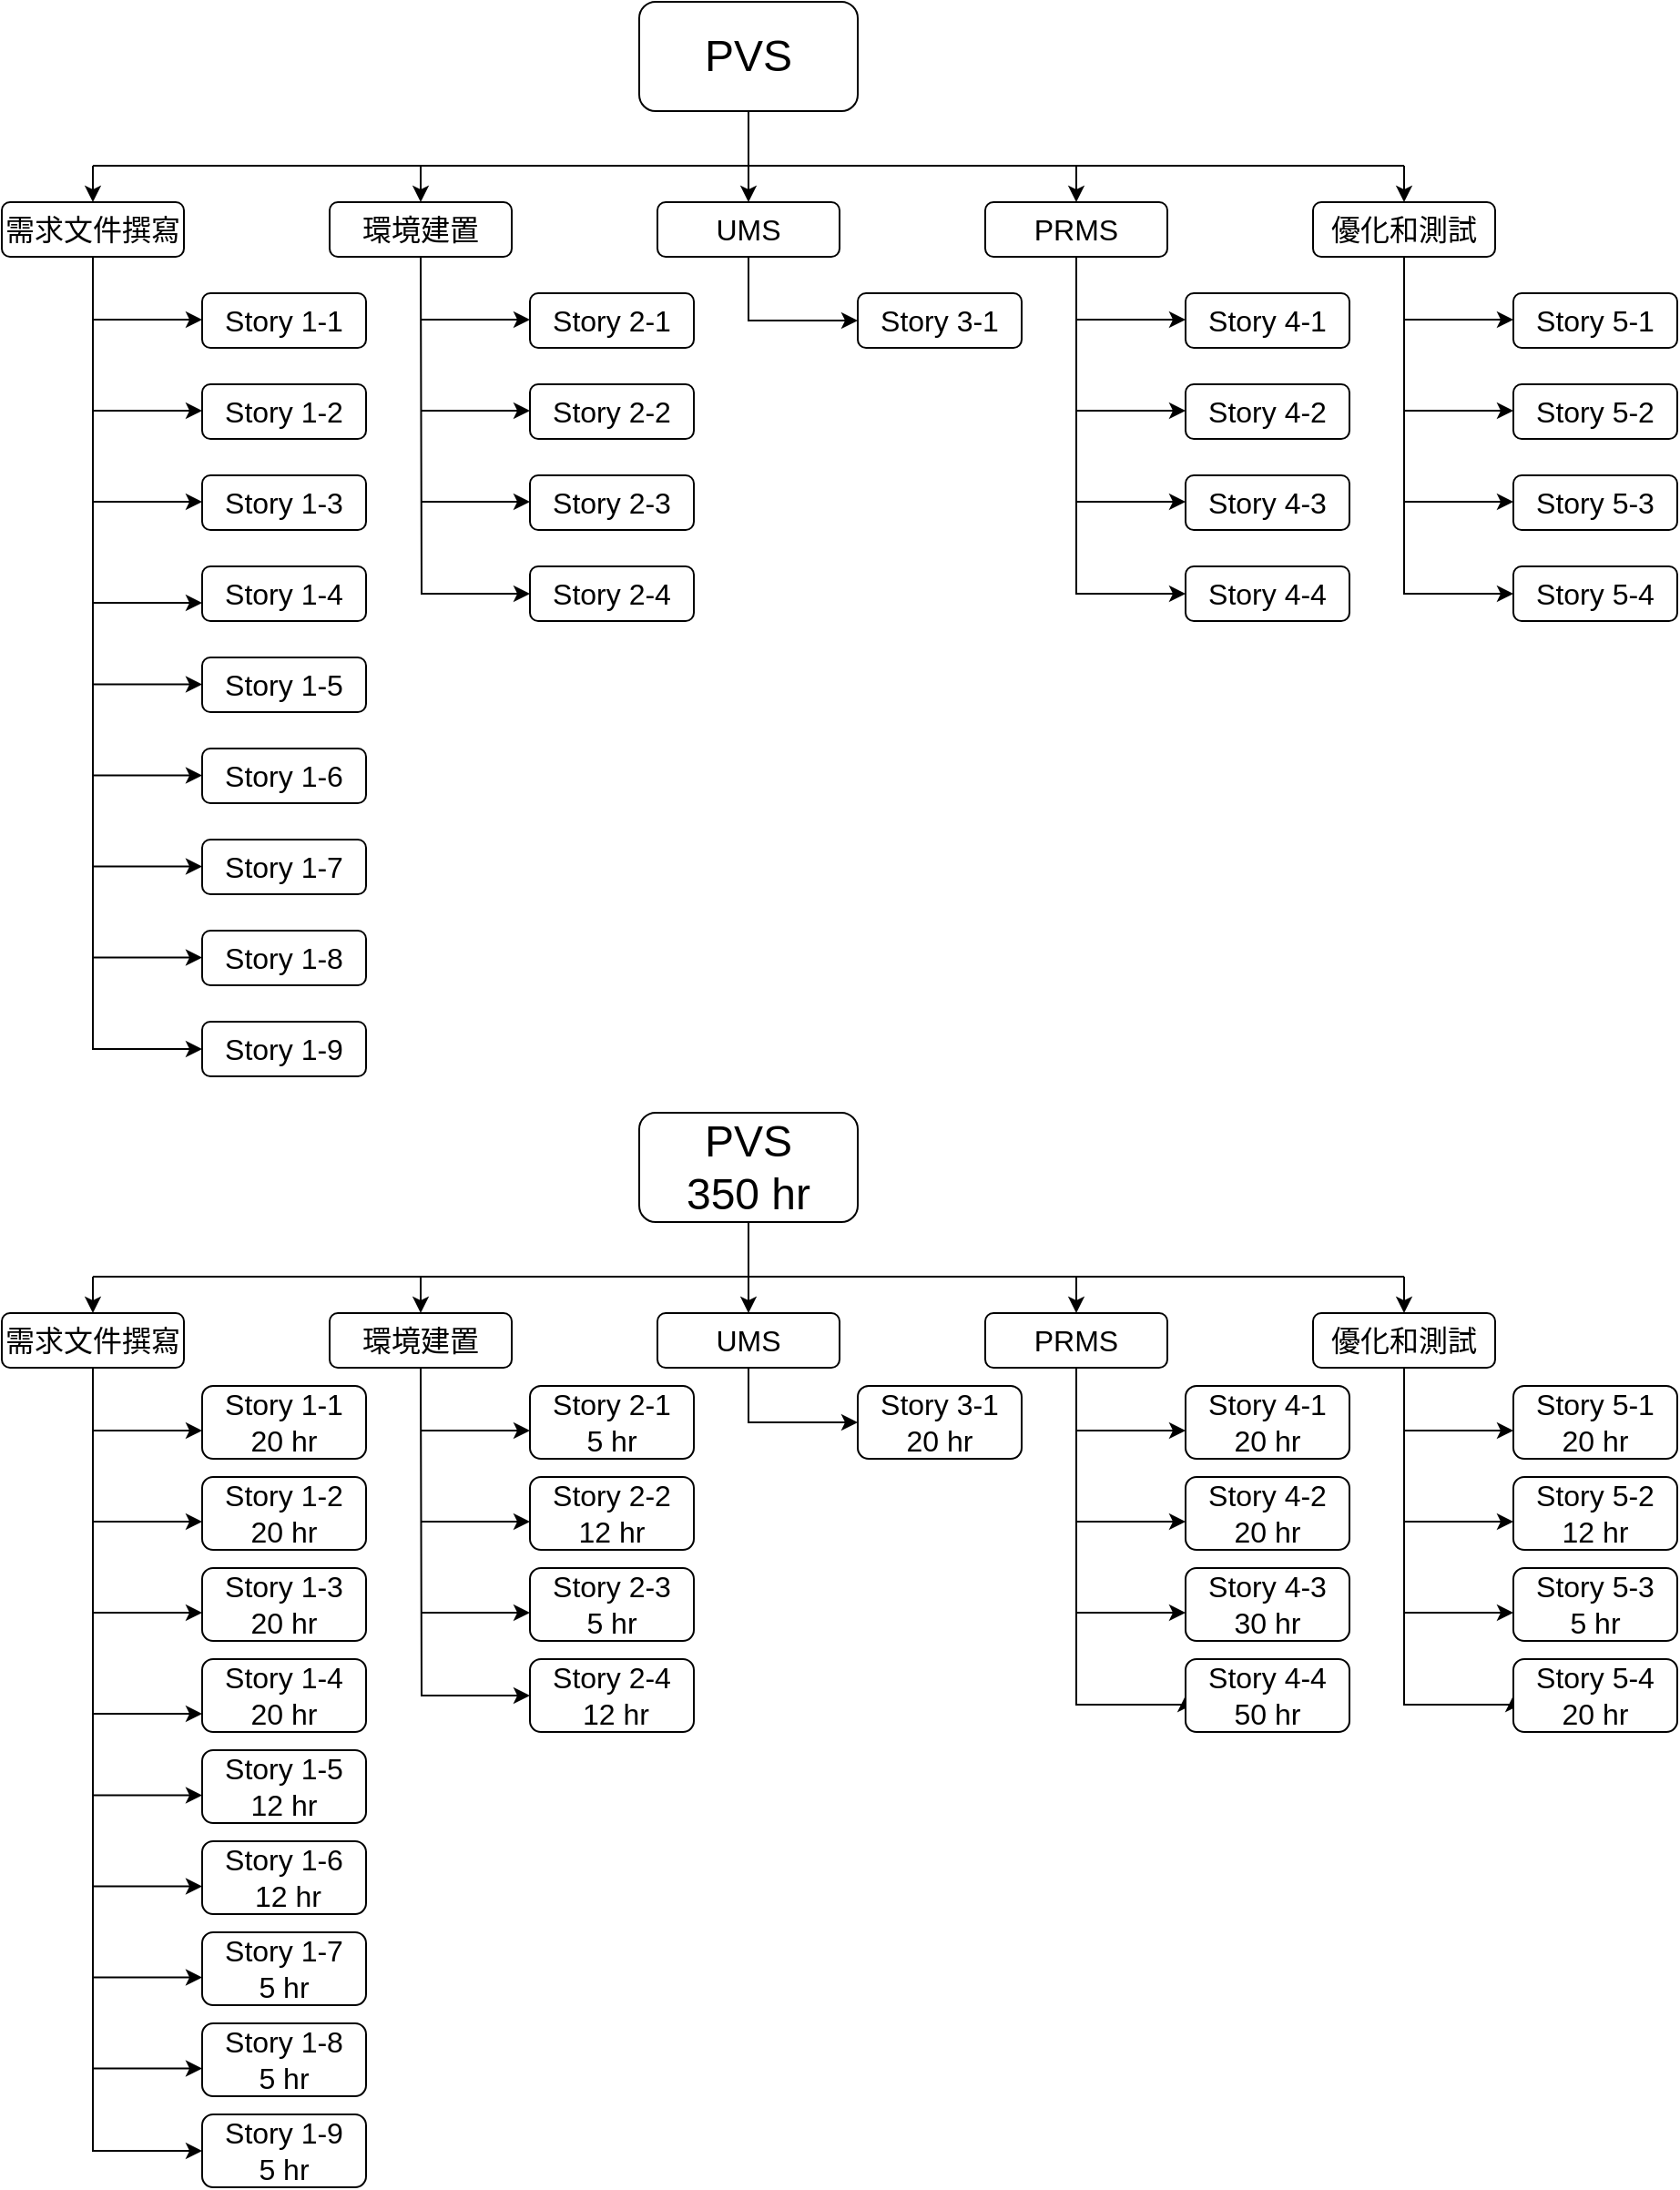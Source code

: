<mxfile version="16.2.4" type="device" pages="3"><diagram id="XZkvoSOuPtk8AmPLvBR_" name="Page-1"><mxGraphModel dx="1896" dy="941" grid="1" gridSize="10" guides="1" tooltips="1" connect="1" arrows="1" fold="1" page="0" pageScale="1" pageWidth="827" pageHeight="1169" math="0" shadow="0"><root><mxCell id="0"/><mxCell id="1" parent="0"/><mxCell id="T6yMw1KS84ILnXEkgWFX-1" value="&lt;font style=&quot;font-size: 24px&quot;&gt;PVS&lt;/font&gt;" style="rounded=1;whiteSpace=wrap;html=1;" parent="1" vertex="1"><mxGeometry x="450" y="30" width="120" height="60" as="geometry"/></mxCell><mxCell id="T6yMw1KS84ILnXEkgWFX-3" value="" style="endArrow=none;html=1;rounded=0;fontSize=24;edgeStyle=orthogonalEdgeStyle;" parent="1" edge="1"><mxGeometry width="50" height="50" relative="1" as="geometry"><mxPoint x="150" y="120" as="sourcePoint"/><mxPoint x="870" y="120" as="targetPoint"/><Array as="points"><mxPoint x="420" y="120"/><mxPoint x="420" y="120"/></Array></mxGeometry></mxCell><mxCell id="T6yMw1KS84ILnXEkgWFX-4" value="&lt;span style=&quot;font-size: 16px&quot;&gt;需求文件撰寫&lt;/span&gt;" style="rounded=1;whiteSpace=wrap;html=1;" parent="1" vertex="1"><mxGeometry x="100" y="140" width="100" height="30" as="geometry"/></mxCell><mxCell id="T6yMw1KS84ILnXEkgWFX-5" value="&lt;span style=&quot;font-size: 16px&quot;&gt;環境建置&lt;/span&gt;" style="rounded=1;whiteSpace=wrap;html=1;" parent="1" vertex="1"><mxGeometry x="280" y="140" width="100" height="30" as="geometry"/></mxCell><mxCell id="fuAT5EHjP8FKu06-rXiF-3" style="edgeStyle=orthogonalEdgeStyle;rounded=0;orthogonalLoop=1;jettySize=auto;html=1;exitX=0.5;exitY=1;exitDx=0;exitDy=0;startArrow=none;startFill=0;endArrow=classic;endFill=1;entryX=0;entryY=0.5;entryDx=0;entryDy=0;" parent="1" source="T6yMw1KS84ILnXEkgWFX-6" target="T6yMw1KS84ILnXEkgWFX-35" edge="1"><mxGeometry relative="1" as="geometry"><mxPoint x="510" y="200" as="targetPoint"/></mxGeometry></mxCell><mxCell id="T6yMw1KS84ILnXEkgWFX-6" value="&lt;span style=&quot;font-size: 16px&quot;&gt;UMS&lt;/span&gt;" style="rounded=1;whiteSpace=wrap;html=1;" parent="1" vertex="1"><mxGeometry x="460" y="140" width="100" height="30" as="geometry"/></mxCell><mxCell id="T6yMw1KS84ILnXEkgWFX-7" value="&lt;span style=&quot;font-size: 16px&quot;&gt;PRMS&lt;/span&gt;" style="rounded=1;whiteSpace=wrap;html=1;" parent="1" vertex="1"><mxGeometry x="640" y="140" width="100" height="30" as="geometry"/></mxCell><mxCell id="T6yMw1KS84ILnXEkgWFX-8" value="&lt;span style=&quot;font-size: 16px&quot;&gt;Story 1-1&lt;/span&gt;" style="rounded=1;whiteSpace=wrap;html=1;" parent="1" vertex="1"><mxGeometry x="210" y="190" width="90" height="30" as="geometry"/></mxCell><mxCell id="T6yMw1KS84ILnXEkgWFX-9" value="&lt;span style=&quot;font-size: 16px&quot;&gt;Story 1-2&lt;/span&gt;" style="rounded=1;whiteSpace=wrap;html=1;" parent="1" vertex="1"><mxGeometry x="210" y="240" width="90" height="30" as="geometry"/></mxCell><mxCell id="T6yMw1KS84ILnXEkgWFX-10" value="&lt;span style=&quot;font-size: 16px&quot;&gt;Story 1-3&lt;/span&gt;" style="rounded=1;whiteSpace=wrap;html=1;" parent="1" vertex="1"><mxGeometry x="210" y="290" width="90" height="30" as="geometry"/></mxCell><mxCell id="T6yMw1KS84ILnXEkgWFX-11" value="&lt;span style=&quot;font-size: 16px&quot;&gt;Story 1-4&lt;/span&gt;" style="rounded=1;whiteSpace=wrap;html=1;" parent="1" vertex="1"><mxGeometry x="210" y="340" width="90" height="30" as="geometry"/></mxCell><mxCell id="T6yMw1KS84ILnXEkgWFX-12" value="" style="endArrow=none;html=1;rounded=0;fontSize=16;entryX=0.5;entryY=1;entryDx=0;entryDy=0;edgeStyle=orthogonalEdgeStyle;exitX=0;exitY=0.5;exitDx=0;exitDy=0;endFill=0;startArrow=classic;startFill=1;" parent="1" source="M1rvUUQ5UPLyOFQ0hOmZ-4" target="T6yMw1KS84ILnXEkgWFX-4" edge="1"><mxGeometry width="50" height="50" relative="1" as="geometry"><mxPoint x="150" y="620" as="sourcePoint"/><mxPoint x="410" y="350" as="targetPoint"/></mxGeometry></mxCell><mxCell id="T6yMw1KS84ILnXEkgWFX-14" value="" style="endArrow=classic;html=1;rounded=0;fontSize=16;" parent="1" edge="1"><mxGeometry width="50" height="50" relative="1" as="geometry"><mxPoint x="150" y="360" as="sourcePoint"/><mxPoint x="210" y="360" as="targetPoint"/></mxGeometry></mxCell><mxCell id="T6yMw1KS84ILnXEkgWFX-15" value="" style="endArrow=classic;html=1;rounded=0;fontSize=16;" parent="1" edge="1"><mxGeometry width="50" height="50" relative="1" as="geometry"><mxPoint x="150" y="304.5" as="sourcePoint"/><mxPoint x="210" y="304.5" as="targetPoint"/></mxGeometry></mxCell><mxCell id="T6yMw1KS84ILnXEkgWFX-16" value="" style="endArrow=classic;html=1;rounded=0;fontSize=16;" parent="1" edge="1"><mxGeometry width="50" height="50" relative="1" as="geometry"><mxPoint x="150" y="254.5" as="sourcePoint"/><mxPoint x="210" y="254.5" as="targetPoint"/></mxGeometry></mxCell><mxCell id="T6yMw1KS84ILnXEkgWFX-17" value="" style="endArrow=classic;html=1;rounded=0;fontSize=16;" parent="1" edge="1"><mxGeometry width="50" height="50" relative="1" as="geometry"><mxPoint x="150" y="204.5" as="sourcePoint"/><mxPoint x="210" y="204.5" as="targetPoint"/></mxGeometry></mxCell><mxCell id="T6yMw1KS84ILnXEkgWFX-18" value="" style="endArrow=classic;html=1;rounded=0;fontSize=16;entryX=0.5;entryY=0;entryDx=0;entryDy=0;" parent="1" target="T6yMw1KS84ILnXEkgWFX-4" edge="1"><mxGeometry width="50" height="50" relative="1" as="geometry"><mxPoint x="150" y="120" as="sourcePoint"/><mxPoint x="440" y="350" as="targetPoint"/></mxGeometry></mxCell><mxCell id="T6yMw1KS84ILnXEkgWFX-23" value="" style="endArrow=classic;html=1;rounded=0;fontSize=16;entryX=0.5;entryY=0;entryDx=0;entryDy=0;" parent="1" target="T6yMw1KS84ILnXEkgWFX-5" edge="1"><mxGeometry width="50" height="50" relative="1" as="geometry"><mxPoint x="330" y="120" as="sourcePoint"/><mxPoint x="200" y="190" as="targetPoint"/></mxGeometry></mxCell><mxCell id="T6yMw1KS84ILnXEkgWFX-24" value="" style="endArrow=classic;html=1;rounded=0;fontSize=16;entryX=0.5;entryY=0;entryDx=0;entryDy=0;" parent="1" target="T6yMw1KS84ILnXEkgWFX-6" edge="1"><mxGeometry width="50" height="50" relative="1" as="geometry"><mxPoint x="510" y="120" as="sourcePoint"/><mxPoint x="210" y="200" as="targetPoint"/></mxGeometry></mxCell><mxCell id="T6yMw1KS84ILnXEkgWFX-25" value="" style="endArrow=classic;html=1;rounded=0;fontSize=16;entryX=0.5;entryY=0;entryDx=0;entryDy=0;" parent="1" target="T6yMw1KS84ILnXEkgWFX-7" edge="1"><mxGeometry width="50" height="50" relative="1" as="geometry"><mxPoint x="690" y="120" as="sourcePoint"/><mxPoint x="690" y="120" as="targetPoint"/></mxGeometry></mxCell><mxCell id="T6yMw1KS84ILnXEkgWFX-26" value="&lt;span style=&quot;font-size: 16px&quot;&gt;Story 2-1&lt;/span&gt;" style="rounded=1;whiteSpace=wrap;html=1;" parent="1" vertex="1"><mxGeometry x="390" y="190" width="90" height="30" as="geometry"/></mxCell><mxCell id="T6yMw1KS84ILnXEkgWFX-27" value="&lt;span style=&quot;font-size: 16px&quot;&gt;Story&amp;nbsp;&lt;/span&gt;&lt;span style=&quot;font-size: 16px&quot;&gt;2-2&lt;/span&gt;" style="rounded=1;whiteSpace=wrap;html=1;" parent="1" vertex="1"><mxGeometry x="390" y="240" width="90" height="30" as="geometry"/></mxCell><mxCell id="T6yMw1KS84ILnXEkgWFX-28" value="&lt;span style=&quot;font-size: 16px&quot;&gt;Story 2-3&lt;/span&gt;" style="rounded=1;whiteSpace=wrap;html=1;" parent="1" vertex="1"><mxGeometry x="390" y="290" width="90" height="30" as="geometry"/></mxCell><mxCell id="T6yMw1KS84ILnXEkgWFX-29" value="&lt;span style=&quot;font-size: 16px&quot;&gt;Story 2-4&lt;/span&gt;" style="rounded=1;whiteSpace=wrap;html=1;" parent="1" vertex="1"><mxGeometry x="390" y="340" width="90" height="30" as="geometry"/></mxCell><mxCell id="T6yMw1KS84ILnXEkgWFX-30" value="" style="endArrow=none;html=1;rounded=0;fontSize=16;entryX=0.5;entryY=1;entryDx=0;entryDy=0;edgeStyle=orthogonalEdgeStyle;exitX=0;exitY=0.5;exitDx=0;exitDy=0;startArrow=classic;startFill=1;" parent="1" source="T6yMw1KS84ILnXEkgWFX-29" edge="1"><mxGeometry width="50" height="50" relative="1" as="geometry"><mxPoint x="330" y="460" as="sourcePoint"/><mxPoint x="330" y="170" as="targetPoint"/></mxGeometry></mxCell><mxCell id="T6yMw1KS84ILnXEkgWFX-32" value="" style="endArrow=classic;html=1;rounded=0;fontSize=16;" parent="1" edge="1"><mxGeometry width="50" height="50" relative="1" as="geometry"><mxPoint x="330" y="304.5" as="sourcePoint"/><mxPoint x="390" y="304.5" as="targetPoint"/></mxGeometry></mxCell><mxCell id="T6yMw1KS84ILnXEkgWFX-33" value="" style="endArrow=classic;html=1;rounded=0;fontSize=16;" parent="1" edge="1"><mxGeometry width="50" height="50" relative="1" as="geometry"><mxPoint x="330" y="254.5" as="sourcePoint"/><mxPoint x="390" y="254.5" as="targetPoint"/></mxGeometry></mxCell><mxCell id="T6yMw1KS84ILnXEkgWFX-34" value="" style="endArrow=classic;html=1;rounded=0;fontSize=16;" parent="1" edge="1"><mxGeometry width="50" height="50" relative="1" as="geometry"><mxPoint x="330" y="204.5" as="sourcePoint"/><mxPoint x="390" y="204.5" as="targetPoint"/></mxGeometry></mxCell><mxCell id="T6yMw1KS84ILnXEkgWFX-35" value="&lt;span style=&quot;font-size: 16px&quot;&gt;Story 3-1&lt;/span&gt;" style="rounded=1;whiteSpace=wrap;html=1;" parent="1" vertex="1"><mxGeometry x="570" y="190" width="90" height="30" as="geometry"/></mxCell><mxCell id="T6yMw1KS84ILnXEkgWFX-44" value="&lt;span style=&quot;font-size: 16px&quot;&gt;Story 4-1&lt;/span&gt;" style="rounded=1;whiteSpace=wrap;html=1;" parent="1" vertex="1"><mxGeometry x="750" y="190" width="90" height="30" as="geometry"/></mxCell><mxCell id="T6yMw1KS84ILnXEkgWFX-45" value="&lt;span style=&quot;font-size: 16px&quot;&gt;Story 4-2&lt;/span&gt;" style="rounded=1;whiteSpace=wrap;html=1;" parent="1" vertex="1"><mxGeometry x="750" y="240" width="90" height="30" as="geometry"/></mxCell><mxCell id="T6yMw1KS84ILnXEkgWFX-48" value="" style="endArrow=none;html=1;rounded=0;fontSize=16;entryX=0.5;entryY=1;entryDx=0;entryDy=0;edgeStyle=orthogonalEdgeStyle;startArrow=classic;startFill=1;exitX=0;exitY=0.5;exitDx=0;exitDy=0;" parent="1" source="fuAT5EHjP8FKu06-rXiF-14" edge="1"><mxGeometry width="50" height="50" relative="1" as="geometry"><mxPoint x="740" y="250" as="sourcePoint"/><mxPoint x="690" y="170" as="targetPoint"/><Array as="points"><mxPoint x="690" y="355"/></Array></mxGeometry></mxCell><mxCell id="T6yMw1KS84ILnXEkgWFX-52" value="" style="endArrow=classic;html=1;rounded=0;fontSize=16;" parent="1" edge="1"><mxGeometry width="50" height="50" relative="1" as="geometry"><mxPoint x="690" y="204.5" as="sourcePoint"/><mxPoint x="750" y="204.5" as="targetPoint"/></mxGeometry></mxCell><mxCell id="T6yMw1KS84ILnXEkgWFX-58" value="" style="endArrow=none;html=1;rounded=0;fontSize=16;entryX=0.5;entryY=1;entryDx=0;entryDy=0;" parent="1" target="T6yMw1KS84ILnXEkgWFX-1" edge="1"><mxGeometry width="50" height="50" relative="1" as="geometry"><mxPoint x="510" y="130" as="sourcePoint"/><mxPoint x="440" y="350" as="targetPoint"/></mxGeometry></mxCell><mxCell id="fuAT5EHjP8FKu06-rXiF-1" value="&lt;span style=&quot;font-size: 16px&quot;&gt;Story 1-5&lt;/span&gt;" style="rounded=1;whiteSpace=wrap;html=1;" parent="1" vertex="1"><mxGeometry x="210" y="390" width="90" height="30" as="geometry"/></mxCell><mxCell id="fuAT5EHjP8FKu06-rXiF-4" value="&lt;span style=&quot;font-size: 16px&quot;&gt;優化和測試&lt;/span&gt;" style="rounded=1;whiteSpace=wrap;html=1;" parent="1" vertex="1"><mxGeometry x="820" y="140" width="100" height="30" as="geometry"/></mxCell><mxCell id="fuAT5EHjP8FKu06-rXiF-10" value="" style="endArrow=classic;html=1;rounded=0;fontSize=16;entryX=0.5;entryY=0;entryDx=0;entryDy=0;" parent="1" target="fuAT5EHjP8FKu06-rXiF-4" edge="1"><mxGeometry width="50" height="50" relative="1" as="geometry"><mxPoint x="870" y="120" as="sourcePoint"/><mxPoint x="740" y="190" as="targetPoint"/></mxGeometry></mxCell><mxCell id="fuAT5EHjP8FKu06-rXiF-13" value="&lt;span style=&quot;font-size: 16px&quot;&gt;Story 4-3&lt;/span&gt;" style="rounded=1;whiteSpace=wrap;html=1;" parent="1" vertex="1"><mxGeometry x="750" y="290" width="90" height="30" as="geometry"/></mxCell><mxCell id="fuAT5EHjP8FKu06-rXiF-14" value="&lt;span style=&quot;font-size: 16px&quot;&gt;Story 4-4&lt;/span&gt;" style="rounded=1;whiteSpace=wrap;html=1;" parent="1" vertex="1"><mxGeometry x="750" y="340" width="90" height="30" as="geometry"/></mxCell><mxCell id="juJn8Nt7uBVcV_QjXm1i-1" value="" style="endArrow=classic;html=1;rounded=0;fontSize=16;" parent="1" edge="1"><mxGeometry width="50" height="50" relative="1" as="geometry"><mxPoint x="690" y="254.5" as="sourcePoint"/><mxPoint x="750" y="254.5" as="targetPoint"/></mxGeometry></mxCell><mxCell id="juJn8Nt7uBVcV_QjXm1i-2" value="" style="endArrow=classic;html=1;rounded=0;fontSize=16;" parent="1" edge="1"><mxGeometry width="50" height="50" relative="1" as="geometry"><mxPoint x="690" y="304.5" as="sourcePoint"/><mxPoint x="750" y="304.5" as="targetPoint"/></mxGeometry></mxCell><mxCell id="M1rvUUQ5UPLyOFQ0hOmZ-1" value="&lt;span style=&quot;font-size: 16px&quot;&gt;Story 1-6&lt;/span&gt;" style="rounded=1;whiteSpace=wrap;html=1;" parent="1" vertex="1"><mxGeometry x="210" y="440" width="90" height="30" as="geometry"/></mxCell><mxCell id="M1rvUUQ5UPLyOFQ0hOmZ-2" value="&lt;span style=&quot;font-size: 16px&quot;&gt;Story 1-7&lt;/span&gt;" style="rounded=1;whiteSpace=wrap;html=1;" parent="1" vertex="1"><mxGeometry x="210" y="490" width="90" height="30" as="geometry"/></mxCell><mxCell id="M1rvUUQ5UPLyOFQ0hOmZ-3" value="&lt;span style=&quot;font-size: 16px&quot;&gt;Story 1-8&lt;/span&gt;" style="rounded=1;whiteSpace=wrap;html=1;" parent="1" vertex="1"><mxGeometry x="210" y="540" width="90" height="30" as="geometry"/></mxCell><mxCell id="M1rvUUQ5UPLyOFQ0hOmZ-4" value="&lt;span style=&quot;font-size: 16px&quot;&gt;Story 1-9&lt;/span&gt;" style="rounded=1;whiteSpace=wrap;html=1;" parent="1" vertex="1"><mxGeometry x="210" y="590" width="90" height="30" as="geometry"/></mxCell><mxCell id="M1rvUUQ5UPLyOFQ0hOmZ-5" value="" style="endArrow=classic;html=1;rounded=0;fontSize=16;entryX=0;entryY=0.5;entryDx=0;entryDy=0;" parent="1" edge="1"><mxGeometry width="50" height="50" relative="1" as="geometry"><mxPoint x="150" y="404.76" as="sourcePoint"/><mxPoint x="210" y="404.76" as="targetPoint"/></mxGeometry></mxCell><mxCell id="M1rvUUQ5UPLyOFQ0hOmZ-6" value="" style="endArrow=classic;html=1;rounded=0;fontSize=16;entryX=0;entryY=0.5;entryDx=0;entryDy=0;" parent="1" edge="1"><mxGeometry width="50" height="50" relative="1" as="geometry"><mxPoint x="150" y="454.76" as="sourcePoint"/><mxPoint x="210" y="454.76" as="targetPoint"/></mxGeometry></mxCell><mxCell id="M1rvUUQ5UPLyOFQ0hOmZ-7" value="" style="endArrow=classic;html=1;rounded=0;fontSize=16;entryX=0;entryY=0.5;entryDx=0;entryDy=0;" parent="1" edge="1"><mxGeometry width="50" height="50" relative="1" as="geometry"><mxPoint x="150" y="504.76" as="sourcePoint"/><mxPoint x="210" y="504.76" as="targetPoint"/></mxGeometry></mxCell><mxCell id="M1rvUUQ5UPLyOFQ0hOmZ-8" value="" style="endArrow=classic;html=1;rounded=0;fontSize=16;entryX=0;entryY=0.5;entryDx=0;entryDy=0;" parent="1" edge="1"><mxGeometry width="50" height="50" relative="1" as="geometry"><mxPoint x="150" y="554.76" as="sourcePoint"/><mxPoint x="210" y="554.76" as="targetPoint"/></mxGeometry></mxCell><mxCell id="M1rvUUQ5UPLyOFQ0hOmZ-9" value="&lt;span style=&quot;font-size: 16px&quot;&gt;Story 5-1&lt;/span&gt;" style="rounded=1;whiteSpace=wrap;html=1;" parent="1" vertex="1"><mxGeometry x="930" y="190" width="90" height="30" as="geometry"/></mxCell><mxCell id="M1rvUUQ5UPLyOFQ0hOmZ-10" value="&lt;span style=&quot;font-size: 16px&quot;&gt;Story 5-2&lt;/span&gt;" style="rounded=1;whiteSpace=wrap;html=1;" parent="1" vertex="1"><mxGeometry x="930" y="240" width="90" height="30" as="geometry"/></mxCell><mxCell id="M1rvUUQ5UPLyOFQ0hOmZ-11" value="" style="endArrow=none;html=1;rounded=0;fontSize=16;entryX=0.5;entryY=1;entryDx=0;entryDy=0;edgeStyle=orthogonalEdgeStyle;startArrow=classic;startFill=1;exitX=0;exitY=0.5;exitDx=0;exitDy=0;" parent="1" source="M1rvUUQ5UPLyOFQ0hOmZ-14" edge="1"><mxGeometry width="50" height="50" relative="1" as="geometry"><mxPoint x="920" y="250" as="sourcePoint"/><mxPoint x="870" y="170" as="targetPoint"/><Array as="points"><mxPoint x="870" y="355"/></Array></mxGeometry></mxCell><mxCell id="M1rvUUQ5UPLyOFQ0hOmZ-12" value="" style="endArrow=classic;html=1;rounded=0;fontSize=16;" parent="1" edge="1"><mxGeometry width="50" height="50" relative="1" as="geometry"><mxPoint x="870" y="204.5" as="sourcePoint"/><mxPoint x="930.0" y="204.5" as="targetPoint"/></mxGeometry></mxCell><mxCell id="M1rvUUQ5UPLyOFQ0hOmZ-13" value="&lt;span style=&quot;font-size: 16px&quot;&gt;Story 5-3&lt;/span&gt;" style="rounded=1;whiteSpace=wrap;html=1;" parent="1" vertex="1"><mxGeometry x="930" y="290" width="90" height="30" as="geometry"/></mxCell><mxCell id="M1rvUUQ5UPLyOFQ0hOmZ-14" value="&lt;span style=&quot;font-size: 16px&quot;&gt;Story 5-4&lt;/span&gt;" style="rounded=1;whiteSpace=wrap;html=1;" parent="1" vertex="1"><mxGeometry x="930" y="340" width="90" height="30" as="geometry"/></mxCell><mxCell id="M1rvUUQ5UPLyOFQ0hOmZ-15" value="" style="endArrow=classic;html=1;rounded=0;fontSize=16;" parent="1" edge="1"><mxGeometry width="50" height="50" relative="1" as="geometry"><mxPoint x="870" y="254.5" as="sourcePoint"/><mxPoint x="930.0" y="254.5" as="targetPoint"/></mxGeometry></mxCell><mxCell id="M1rvUUQ5UPLyOFQ0hOmZ-16" value="" style="endArrow=classic;html=1;rounded=0;fontSize=16;" parent="1" edge="1"><mxGeometry width="50" height="50" relative="1" as="geometry"><mxPoint x="870" y="304.5" as="sourcePoint"/><mxPoint x="930.0" y="304.5" as="targetPoint"/></mxGeometry></mxCell><mxCell id="lHdEFr0oXGDuZxNigB9W-1" value="&lt;font style=&quot;font-size: 24px&quot;&gt;PVS&lt;br&gt;350 hr&lt;br&gt;&lt;/font&gt;" style="rounded=1;whiteSpace=wrap;html=1;" vertex="1" parent="1"><mxGeometry x="450" y="640" width="120" height="60" as="geometry"/></mxCell><mxCell id="lHdEFr0oXGDuZxNigB9W-2" value="" style="endArrow=none;html=1;rounded=0;fontSize=24;edgeStyle=orthogonalEdgeStyle;" edge="1" parent="1"><mxGeometry width="50" height="50" relative="1" as="geometry"><mxPoint x="150" y="730" as="sourcePoint"/><mxPoint x="870" y="730" as="targetPoint"/><Array as="points"><mxPoint x="420" y="730"/><mxPoint x="420" y="730"/></Array></mxGeometry></mxCell><mxCell id="lHdEFr0oXGDuZxNigB9W-3" value="&lt;span style=&quot;font-size: 16px&quot;&gt;需求文件撰寫&lt;/span&gt;" style="rounded=1;whiteSpace=wrap;html=1;" vertex="1" parent="1"><mxGeometry x="100" y="750" width="100" height="30" as="geometry"/></mxCell><mxCell id="lHdEFr0oXGDuZxNigB9W-4" value="&lt;span style=&quot;font-size: 16px&quot;&gt;環境建置&lt;/span&gt;" style="rounded=1;whiteSpace=wrap;html=1;" vertex="1" parent="1"><mxGeometry x="280" y="750" width="100" height="30" as="geometry"/></mxCell><mxCell id="lHdEFr0oXGDuZxNigB9W-5" style="edgeStyle=orthogonalEdgeStyle;rounded=0;orthogonalLoop=1;jettySize=auto;html=1;exitX=0.5;exitY=1;exitDx=0;exitDy=0;startArrow=none;startFill=0;endArrow=classic;endFill=1;entryX=0;entryY=0.5;entryDx=0;entryDy=0;" edge="1" parent="1" source="lHdEFr0oXGDuZxNigB9W-6" target="lHdEFr0oXGDuZxNigB9W-29"><mxGeometry relative="1" as="geometry"><mxPoint x="510" y="810" as="targetPoint"/></mxGeometry></mxCell><mxCell id="lHdEFr0oXGDuZxNigB9W-6" value="&lt;span style=&quot;font-size: 16px&quot;&gt;UMS&lt;/span&gt;" style="rounded=1;whiteSpace=wrap;html=1;" vertex="1" parent="1"><mxGeometry x="460" y="750" width="100" height="30" as="geometry"/></mxCell><mxCell id="lHdEFr0oXGDuZxNigB9W-7" value="&lt;span style=&quot;font-size: 16px&quot;&gt;PRMS&lt;/span&gt;" style="rounded=1;whiteSpace=wrap;html=1;" vertex="1" parent="1"><mxGeometry x="640" y="750" width="100" height="30" as="geometry"/></mxCell><mxCell id="lHdEFr0oXGDuZxNigB9W-8" value="&lt;span style=&quot;font-size: 16px&quot;&gt;Story 1-1&lt;br&gt;20 hr&lt;br&gt;&lt;/span&gt;" style="rounded=1;whiteSpace=wrap;html=1;" vertex="1" parent="1"><mxGeometry x="210" y="790" width="90" height="40" as="geometry"/></mxCell><mxCell id="lHdEFr0oXGDuZxNigB9W-9" value="&lt;span style=&quot;font-size: 16px&quot;&gt;Story 1-2&lt;br&gt;20 hr&lt;br&gt;&lt;/span&gt;" style="rounded=1;whiteSpace=wrap;html=1;" vertex="1" parent="1"><mxGeometry x="210" y="840" width="90" height="40" as="geometry"/></mxCell><mxCell id="lHdEFr0oXGDuZxNigB9W-10" value="&lt;span style=&quot;font-size: 16px&quot;&gt;Story 1-3&lt;br&gt;20 hr&lt;br&gt;&lt;/span&gt;" style="rounded=1;whiteSpace=wrap;html=1;" vertex="1" parent="1"><mxGeometry x="210" y="890" width="90" height="40" as="geometry"/></mxCell><mxCell id="lHdEFr0oXGDuZxNigB9W-11" value="&lt;span style=&quot;font-size: 16px&quot;&gt;Story 1-4&lt;br&gt;20 hr&lt;br&gt;&lt;/span&gt;" style="rounded=1;whiteSpace=wrap;html=1;" vertex="1" parent="1"><mxGeometry x="210" y="940" width="90" height="40" as="geometry"/></mxCell><mxCell id="lHdEFr0oXGDuZxNigB9W-12" value="" style="endArrow=none;html=1;rounded=0;fontSize=16;entryX=0.5;entryY=1;entryDx=0;entryDy=0;edgeStyle=orthogonalEdgeStyle;exitX=0;exitY=0.5;exitDx=0;exitDy=0;endFill=0;startArrow=classic;startFill=1;" edge="1" parent="1" source="lHdEFr0oXGDuZxNigB9W-45" target="lHdEFr0oXGDuZxNigB9W-3"><mxGeometry width="50" height="50" relative="1" as="geometry"><mxPoint x="150" y="1230" as="sourcePoint"/><mxPoint x="410" y="960" as="targetPoint"/></mxGeometry></mxCell><mxCell id="lHdEFr0oXGDuZxNigB9W-13" value="" style="endArrow=classic;html=1;rounded=0;fontSize=16;" edge="1" parent="1"><mxGeometry width="50" height="50" relative="1" as="geometry"><mxPoint x="150" y="970" as="sourcePoint"/><mxPoint x="210" y="970" as="targetPoint"/></mxGeometry></mxCell><mxCell id="lHdEFr0oXGDuZxNigB9W-14" value="" style="endArrow=classic;html=1;rounded=0;fontSize=16;" edge="1" parent="1"><mxGeometry width="50" height="50" relative="1" as="geometry"><mxPoint x="150" y="914.5" as="sourcePoint"/><mxPoint x="210" y="914.5" as="targetPoint"/></mxGeometry></mxCell><mxCell id="lHdEFr0oXGDuZxNigB9W-15" value="" style="endArrow=classic;html=1;rounded=0;fontSize=16;" edge="1" parent="1"><mxGeometry width="50" height="50" relative="1" as="geometry"><mxPoint x="150" y="864.5" as="sourcePoint"/><mxPoint x="210" y="864.5" as="targetPoint"/></mxGeometry></mxCell><mxCell id="lHdEFr0oXGDuZxNigB9W-16" value="" style="endArrow=classic;html=1;rounded=0;fontSize=16;" edge="1" parent="1"><mxGeometry width="50" height="50" relative="1" as="geometry"><mxPoint x="150" y="814.5" as="sourcePoint"/><mxPoint x="210" y="814.5" as="targetPoint"/></mxGeometry></mxCell><mxCell id="lHdEFr0oXGDuZxNigB9W-17" value="" style="endArrow=classic;html=1;rounded=0;fontSize=16;entryX=0.5;entryY=0;entryDx=0;entryDy=0;" edge="1" parent="1" target="lHdEFr0oXGDuZxNigB9W-3"><mxGeometry width="50" height="50" relative="1" as="geometry"><mxPoint x="150" y="730" as="sourcePoint"/><mxPoint x="440" y="960" as="targetPoint"/></mxGeometry></mxCell><mxCell id="lHdEFr0oXGDuZxNigB9W-18" value="" style="endArrow=classic;html=1;rounded=0;fontSize=16;entryX=0.5;entryY=0;entryDx=0;entryDy=0;" edge="1" parent="1" target="lHdEFr0oXGDuZxNigB9W-4"><mxGeometry width="50" height="50" relative="1" as="geometry"><mxPoint x="330" y="730" as="sourcePoint"/><mxPoint x="200" y="800" as="targetPoint"/></mxGeometry></mxCell><mxCell id="lHdEFr0oXGDuZxNigB9W-19" value="" style="endArrow=classic;html=1;rounded=0;fontSize=16;entryX=0.5;entryY=0;entryDx=0;entryDy=0;" edge="1" parent="1" target="lHdEFr0oXGDuZxNigB9W-6"><mxGeometry width="50" height="50" relative="1" as="geometry"><mxPoint x="510" y="730" as="sourcePoint"/><mxPoint x="210" y="810" as="targetPoint"/></mxGeometry></mxCell><mxCell id="lHdEFr0oXGDuZxNigB9W-20" value="" style="endArrow=classic;html=1;rounded=0;fontSize=16;entryX=0.5;entryY=0;entryDx=0;entryDy=0;" edge="1" parent="1" target="lHdEFr0oXGDuZxNigB9W-7"><mxGeometry width="50" height="50" relative="1" as="geometry"><mxPoint x="690" y="730" as="sourcePoint"/><mxPoint x="690" y="730" as="targetPoint"/></mxGeometry></mxCell><mxCell id="lHdEFr0oXGDuZxNigB9W-21" value="&lt;span style=&quot;font-size: 16px&quot;&gt;Story 2-1&lt;br&gt;5 hr&lt;br&gt;&lt;/span&gt;" style="rounded=1;whiteSpace=wrap;html=1;" vertex="1" parent="1"><mxGeometry x="390" y="790" width="90" height="40" as="geometry"/></mxCell><mxCell id="lHdEFr0oXGDuZxNigB9W-22" value="&lt;span style=&quot;font-size: 16px&quot;&gt;Story&amp;nbsp;&lt;/span&gt;&lt;span style=&quot;font-size: 16px&quot;&gt;2-2&lt;br&gt;12 hr&lt;br&gt;&lt;/span&gt;" style="rounded=1;whiteSpace=wrap;html=1;" vertex="1" parent="1"><mxGeometry x="390" y="840" width="90" height="40" as="geometry"/></mxCell><mxCell id="lHdEFr0oXGDuZxNigB9W-23" value="&lt;span style=&quot;font-size: 16px&quot;&gt;Story 2-3&lt;br&gt;5 hr&lt;br&gt;&lt;/span&gt;" style="rounded=1;whiteSpace=wrap;html=1;" vertex="1" parent="1"><mxGeometry x="390" y="890" width="90" height="40" as="geometry"/></mxCell><mxCell id="lHdEFr0oXGDuZxNigB9W-24" value="&lt;span style=&quot;font-size: 16px&quot;&gt;Story 2-4&lt;br&gt;&amp;nbsp;12 hr&lt;br&gt;&lt;/span&gt;" style="rounded=1;whiteSpace=wrap;html=1;" vertex="1" parent="1"><mxGeometry x="390" y="940" width="90" height="40" as="geometry"/></mxCell><mxCell id="lHdEFr0oXGDuZxNigB9W-25" value="" style="endArrow=none;html=1;rounded=0;fontSize=16;entryX=0.5;entryY=1;entryDx=0;entryDy=0;edgeStyle=orthogonalEdgeStyle;exitX=0;exitY=0.5;exitDx=0;exitDy=0;startArrow=classic;startFill=1;" edge="1" parent="1" source="lHdEFr0oXGDuZxNigB9W-24"><mxGeometry width="50" height="50" relative="1" as="geometry"><mxPoint x="330" y="1070" as="sourcePoint"/><mxPoint x="330" y="780" as="targetPoint"/></mxGeometry></mxCell><mxCell id="lHdEFr0oXGDuZxNigB9W-26" value="" style="endArrow=classic;html=1;rounded=0;fontSize=16;" edge="1" parent="1"><mxGeometry width="50" height="50" relative="1" as="geometry"><mxPoint x="330" y="914.5" as="sourcePoint"/><mxPoint x="390" y="914.5" as="targetPoint"/></mxGeometry></mxCell><mxCell id="lHdEFr0oXGDuZxNigB9W-27" value="" style="endArrow=classic;html=1;rounded=0;fontSize=16;" edge="1" parent="1"><mxGeometry width="50" height="50" relative="1" as="geometry"><mxPoint x="330" y="864.5" as="sourcePoint"/><mxPoint x="390" y="864.5" as="targetPoint"/></mxGeometry></mxCell><mxCell id="lHdEFr0oXGDuZxNigB9W-28" value="" style="endArrow=classic;html=1;rounded=0;fontSize=16;" edge="1" parent="1"><mxGeometry width="50" height="50" relative="1" as="geometry"><mxPoint x="330" y="814.5" as="sourcePoint"/><mxPoint x="390" y="814.5" as="targetPoint"/></mxGeometry></mxCell><mxCell id="lHdEFr0oXGDuZxNigB9W-29" value="&lt;span style=&quot;font-size: 16px&quot;&gt;Story 3-1&lt;br&gt;20 hr&lt;br&gt;&lt;/span&gt;" style="rounded=1;whiteSpace=wrap;html=1;" vertex="1" parent="1"><mxGeometry x="570" y="790" width="90" height="40" as="geometry"/></mxCell><mxCell id="lHdEFr0oXGDuZxNigB9W-30" value="&lt;span style=&quot;font-size: 16px&quot;&gt;Story 4-1&lt;br&gt;20 hr&lt;br&gt;&lt;/span&gt;" style="rounded=1;whiteSpace=wrap;html=1;" vertex="1" parent="1"><mxGeometry x="750" y="790" width="90" height="40" as="geometry"/></mxCell><mxCell id="lHdEFr0oXGDuZxNigB9W-31" value="&lt;span style=&quot;font-size: 16px&quot;&gt;Story 4-2&lt;br&gt;20 hr&lt;br&gt;&lt;/span&gt;" style="rounded=1;whiteSpace=wrap;html=1;" vertex="1" parent="1"><mxGeometry x="750" y="840" width="90" height="40" as="geometry"/></mxCell><mxCell id="lHdEFr0oXGDuZxNigB9W-32" value="" style="endArrow=none;html=1;rounded=0;fontSize=16;entryX=0.5;entryY=1;entryDx=0;entryDy=0;edgeStyle=orthogonalEdgeStyle;startArrow=classic;startFill=1;exitX=0;exitY=0.5;exitDx=0;exitDy=0;" edge="1" parent="1" source="lHdEFr0oXGDuZxNigB9W-39"><mxGeometry width="50" height="50" relative="1" as="geometry"><mxPoint x="740" y="860" as="sourcePoint"/><mxPoint x="690" y="780" as="targetPoint"/><Array as="points"><mxPoint x="690" y="965"/></Array></mxGeometry></mxCell><mxCell id="lHdEFr0oXGDuZxNigB9W-33" value="" style="endArrow=classic;html=1;rounded=0;fontSize=16;" edge="1" parent="1"><mxGeometry width="50" height="50" relative="1" as="geometry"><mxPoint x="690" y="814.5" as="sourcePoint"/><mxPoint x="750" y="814.5" as="targetPoint"/></mxGeometry></mxCell><mxCell id="lHdEFr0oXGDuZxNigB9W-34" value="" style="endArrow=none;html=1;rounded=0;fontSize=16;entryX=0.5;entryY=1;entryDx=0;entryDy=0;" edge="1" parent="1" target="lHdEFr0oXGDuZxNigB9W-1"><mxGeometry width="50" height="50" relative="1" as="geometry"><mxPoint x="510" y="740" as="sourcePoint"/><mxPoint x="440" y="960" as="targetPoint"/></mxGeometry></mxCell><mxCell id="lHdEFr0oXGDuZxNigB9W-35" value="&lt;span style=&quot;font-size: 16px&quot;&gt;Story 1-5&lt;br&gt;12 hr&lt;br&gt;&lt;/span&gt;" style="rounded=1;whiteSpace=wrap;html=1;" vertex="1" parent="1"><mxGeometry x="210" y="990" width="90" height="40" as="geometry"/></mxCell><mxCell id="lHdEFr0oXGDuZxNigB9W-36" value="&lt;span style=&quot;font-size: 16px&quot;&gt;優化和測試&lt;/span&gt;" style="rounded=1;whiteSpace=wrap;html=1;" vertex="1" parent="1"><mxGeometry x="820" y="750" width="100" height="30" as="geometry"/></mxCell><mxCell id="lHdEFr0oXGDuZxNigB9W-37" value="" style="endArrow=classic;html=1;rounded=0;fontSize=16;entryX=0.5;entryY=0;entryDx=0;entryDy=0;" edge="1" parent="1" target="lHdEFr0oXGDuZxNigB9W-36"><mxGeometry width="50" height="50" relative="1" as="geometry"><mxPoint x="870" y="730" as="sourcePoint"/><mxPoint x="740" y="800" as="targetPoint"/></mxGeometry></mxCell><mxCell id="lHdEFr0oXGDuZxNigB9W-38" value="&lt;span style=&quot;font-size: 16px&quot;&gt;Story 4-3&lt;br&gt;30 hr&lt;br&gt;&lt;/span&gt;" style="rounded=1;whiteSpace=wrap;html=1;" vertex="1" parent="1"><mxGeometry x="750" y="890" width="90" height="40" as="geometry"/></mxCell><mxCell id="lHdEFr0oXGDuZxNigB9W-39" value="&lt;span style=&quot;font-size: 16px&quot;&gt;Story 4-4&lt;br&gt;50 hr&lt;br&gt;&lt;/span&gt;" style="rounded=1;whiteSpace=wrap;html=1;" vertex="1" parent="1"><mxGeometry x="750" y="940" width="90" height="40" as="geometry"/></mxCell><mxCell id="lHdEFr0oXGDuZxNigB9W-40" value="" style="endArrow=classic;html=1;rounded=0;fontSize=16;" edge="1" parent="1"><mxGeometry width="50" height="50" relative="1" as="geometry"><mxPoint x="690" y="864.5" as="sourcePoint"/><mxPoint x="750" y="864.5" as="targetPoint"/></mxGeometry></mxCell><mxCell id="lHdEFr0oXGDuZxNigB9W-41" value="" style="endArrow=classic;html=1;rounded=0;fontSize=16;" edge="1" parent="1"><mxGeometry width="50" height="50" relative="1" as="geometry"><mxPoint x="690" y="914.5" as="sourcePoint"/><mxPoint x="750" y="914.5" as="targetPoint"/></mxGeometry></mxCell><mxCell id="lHdEFr0oXGDuZxNigB9W-42" value="&lt;span style=&quot;font-size: 16px&quot;&gt;Story 1-6&lt;br&gt;&amp;nbsp;12 hr&lt;br&gt;&lt;/span&gt;" style="rounded=1;whiteSpace=wrap;html=1;" vertex="1" parent="1"><mxGeometry x="210" y="1040" width="90" height="40" as="geometry"/></mxCell><mxCell id="lHdEFr0oXGDuZxNigB9W-43" value="&lt;span style=&quot;font-size: 16px&quot;&gt;Story 1-7&lt;br&gt;5 hr&lt;br&gt;&lt;/span&gt;" style="rounded=1;whiteSpace=wrap;html=1;" vertex="1" parent="1"><mxGeometry x="210" y="1090" width="90" height="40" as="geometry"/></mxCell><mxCell id="lHdEFr0oXGDuZxNigB9W-44" value="&lt;span style=&quot;font-size: 16px&quot;&gt;Story 1-8&lt;br&gt;5 hr&lt;br&gt;&lt;/span&gt;" style="rounded=1;whiteSpace=wrap;html=1;" vertex="1" parent="1"><mxGeometry x="210" y="1140" width="90" height="40" as="geometry"/></mxCell><mxCell id="lHdEFr0oXGDuZxNigB9W-45" value="&lt;span style=&quot;font-size: 16px&quot;&gt;Story 1-9&lt;br&gt;5 hr&lt;br&gt;&lt;/span&gt;" style="rounded=1;whiteSpace=wrap;html=1;" vertex="1" parent="1"><mxGeometry x="210" y="1190" width="90" height="40" as="geometry"/></mxCell><mxCell id="lHdEFr0oXGDuZxNigB9W-46" value="" style="endArrow=classic;html=1;rounded=0;fontSize=16;entryX=0;entryY=0.5;entryDx=0;entryDy=0;" edge="1" parent="1"><mxGeometry width="50" height="50" relative="1" as="geometry"><mxPoint x="150" y="1014.76" as="sourcePoint"/><mxPoint x="210" y="1014.76" as="targetPoint"/></mxGeometry></mxCell><mxCell id="lHdEFr0oXGDuZxNigB9W-47" value="" style="endArrow=classic;html=1;rounded=0;fontSize=16;entryX=0;entryY=0.5;entryDx=0;entryDy=0;" edge="1" parent="1"><mxGeometry width="50" height="50" relative="1" as="geometry"><mxPoint x="150" y="1064.76" as="sourcePoint"/><mxPoint x="210" y="1064.76" as="targetPoint"/></mxGeometry></mxCell><mxCell id="lHdEFr0oXGDuZxNigB9W-48" value="" style="endArrow=classic;html=1;rounded=0;fontSize=16;entryX=0;entryY=0.5;entryDx=0;entryDy=0;" edge="1" parent="1"><mxGeometry width="50" height="50" relative="1" as="geometry"><mxPoint x="150" y="1114.76" as="sourcePoint"/><mxPoint x="210" y="1114.76" as="targetPoint"/></mxGeometry></mxCell><mxCell id="lHdEFr0oXGDuZxNigB9W-49" value="" style="endArrow=classic;html=1;rounded=0;fontSize=16;entryX=0;entryY=0.5;entryDx=0;entryDy=0;" edge="1" parent="1"><mxGeometry width="50" height="50" relative="1" as="geometry"><mxPoint x="150" y="1164.76" as="sourcePoint"/><mxPoint x="210" y="1164.76" as="targetPoint"/></mxGeometry></mxCell><mxCell id="lHdEFr0oXGDuZxNigB9W-50" value="&lt;span style=&quot;font-size: 16px&quot;&gt;Story 5-1&lt;br&gt;20 hr&lt;br&gt;&lt;/span&gt;" style="rounded=1;whiteSpace=wrap;html=1;" vertex="1" parent="1"><mxGeometry x="930" y="790" width="90" height="40" as="geometry"/></mxCell><mxCell id="lHdEFr0oXGDuZxNigB9W-51" value="&lt;span style=&quot;font-size: 16px&quot;&gt;Story 5-2&lt;br&gt;12 hr&lt;br&gt;&lt;/span&gt;" style="rounded=1;whiteSpace=wrap;html=1;" vertex="1" parent="1"><mxGeometry x="930" y="840" width="90" height="40" as="geometry"/></mxCell><mxCell id="lHdEFr0oXGDuZxNigB9W-52" value="" style="endArrow=none;html=1;rounded=0;fontSize=16;entryX=0.5;entryY=1;entryDx=0;entryDy=0;edgeStyle=orthogonalEdgeStyle;startArrow=classic;startFill=1;exitX=0;exitY=0.5;exitDx=0;exitDy=0;" edge="1" parent="1" source="lHdEFr0oXGDuZxNigB9W-55"><mxGeometry width="50" height="50" relative="1" as="geometry"><mxPoint x="920" y="860" as="sourcePoint"/><mxPoint x="870" y="780" as="targetPoint"/><Array as="points"><mxPoint x="870" y="965"/></Array></mxGeometry></mxCell><mxCell id="lHdEFr0oXGDuZxNigB9W-53" value="" style="endArrow=classic;html=1;rounded=0;fontSize=16;" edge="1" parent="1"><mxGeometry width="50" height="50" relative="1" as="geometry"><mxPoint x="870" y="814.5" as="sourcePoint"/><mxPoint x="930.0" y="814.5" as="targetPoint"/></mxGeometry></mxCell><mxCell id="lHdEFr0oXGDuZxNigB9W-54" value="&lt;span style=&quot;font-size: 16px&quot;&gt;Story 5-3&lt;br&gt;5 hr&lt;br&gt;&lt;/span&gt;" style="rounded=1;whiteSpace=wrap;html=1;" vertex="1" parent="1"><mxGeometry x="930" y="890" width="90" height="40" as="geometry"/></mxCell><mxCell id="lHdEFr0oXGDuZxNigB9W-55" value="&lt;span style=&quot;font-size: 16px&quot;&gt;Story 5-4&lt;br&gt;20 hr&lt;br&gt;&lt;/span&gt;" style="rounded=1;whiteSpace=wrap;html=1;" vertex="1" parent="1"><mxGeometry x="930" y="940" width="90" height="40" as="geometry"/></mxCell><mxCell id="lHdEFr0oXGDuZxNigB9W-56" value="" style="endArrow=classic;html=1;rounded=0;fontSize=16;" edge="1" parent="1"><mxGeometry width="50" height="50" relative="1" as="geometry"><mxPoint x="870" y="864.5" as="sourcePoint"/><mxPoint x="930.0" y="864.5" as="targetPoint"/></mxGeometry></mxCell><mxCell id="lHdEFr0oXGDuZxNigB9W-57" value="" style="endArrow=classic;html=1;rounded=0;fontSize=16;" edge="1" parent="1"><mxGeometry width="50" height="50" relative="1" as="geometry"><mxPoint x="870" y="914.5" as="sourcePoint"/><mxPoint x="930.0" y="914.5" as="targetPoint"/></mxGeometry></mxCell></root></mxGraphModel></diagram><diagram id="Et97QGeOIvgem36Tya_s" name="Page-2"><mxGraphModel dx="1422" dy="762" grid="1" gridSize="10" guides="1" tooltips="1" connect="1" arrows="1" fold="1" page="1" pageScale="1" pageWidth="827" pageHeight="1169" math="0" shadow="0"><root><mxCell id="5its8m9MnIWVY-Oti75m-0"/><mxCell id="5its8m9MnIWVY-Oti75m-1" parent="5its8m9MnIWVY-Oti75m-0"/><mxCell id="FR9ECjVld09rAs-HQRjD-24" value="" style="rounded=1;whiteSpace=wrap;html=1;fillColor=#CCE5FF;dashed=1;" parent="5its8m9MnIWVY-Oti75m-1" vertex="1"><mxGeometry x="320" y="70" width="200" height="430" as="geometry"/></mxCell><mxCell id="FR9ECjVld09rAs-HQRjD-0" value="Database" style="strokeWidth=2;html=1;shape=mxgraph.flowchart.database;whiteSpace=wrap;" parent="5its8m9MnIWVY-Oti75m-1" vertex="1"><mxGeometry x="580" y="170" width="100" height="140" as="geometry"/></mxCell><mxCell id="FR9ECjVld09rAs-HQRjD-6" style="edgeStyle=orthogonalEdgeStyle;rounded=0;orthogonalLoop=1;jettySize=auto;html=1;exitX=1;exitY=0.25;exitDx=0;exitDy=0;entryX=0;entryY=0.5;entryDx=0;entryDy=0;startArrow=classic;startFill=1;curved=1;" parent="5its8m9MnIWVY-Oti75m-1" source="FR9ECjVld09rAs-HQRjD-1" target="FR9ECjVld09rAs-HQRjD-2" edge="1"><mxGeometry relative="1" as="geometry"/></mxCell><mxCell id="FR9ECjVld09rAs-HQRjD-8" style="edgeStyle=orthogonalEdgeStyle;rounded=0;orthogonalLoop=1;jettySize=auto;html=1;exitX=1;exitY=0.75;exitDx=0;exitDy=0;entryX=0;entryY=0.5;entryDx=0;entryDy=0;startArrow=classic;startFill=1;curved=1;" parent="5its8m9MnIWVY-Oti75m-1" source="FR9ECjVld09rAs-HQRjD-1" target="FR9ECjVld09rAs-HQRjD-5" edge="1"><mxGeometry relative="1" as="geometry"/></mxCell><mxCell id="FR9ECjVld09rAs-HQRjD-1" value="Frontend" style="rounded=1;whiteSpace=wrap;html=1;" parent="5its8m9MnIWVY-Oti75m-1" vertex="1"><mxGeometry x="140" y="170" width="120" height="140" as="geometry"/></mxCell><mxCell id="FR9ECjVld09rAs-HQRjD-9" style="edgeStyle=orthogonalEdgeStyle;rounded=0;orthogonalLoop=1;jettySize=auto;html=1;exitX=1;exitY=0.5;exitDx=0;exitDy=0;entryX=0;entryY=0.15;entryDx=0;entryDy=0;entryPerimeter=0;startArrow=classic;startFill=1;curved=1;" parent="5its8m9MnIWVY-Oti75m-1" source="FR9ECjVld09rAs-HQRjD-2" target="FR9ECjVld09rAs-HQRjD-0" edge="1"><mxGeometry relative="1" as="geometry"/></mxCell><mxCell id="FR9ECjVld09rAs-HQRjD-13" style="edgeStyle=orthogonalEdgeStyle;rounded=0;orthogonalLoop=1;jettySize=auto;html=1;exitX=0.5;exitY=1;exitDx=0;exitDy=0;entryX=0.5;entryY=0;entryDx=0;entryDy=0;startArrow=none;startFill=0;dashed=1;" parent="5its8m9MnIWVY-Oti75m-1" source="FR9ECjVld09rAs-HQRjD-2" target="FR9ECjVld09rAs-HQRjD-3" edge="1"><mxGeometry relative="1" as="geometry"/></mxCell><mxCell id="FR9ECjVld09rAs-HQRjD-16" style="edgeStyle=orthogonalEdgeStyle;rounded=0;orthogonalLoop=1;jettySize=auto;html=1;exitX=1;exitY=0.75;exitDx=0;exitDy=0;entryX=1;entryY=0.25;entryDx=0;entryDy=0;dashed=1;startArrow=none;startFill=0;curved=1;" parent="5its8m9MnIWVY-Oti75m-1" source="FR9ECjVld09rAs-HQRjD-2" target="FR9ECjVld09rAs-HQRjD-4" edge="1"><mxGeometry relative="1" as="geometry"><Array as="points"><mxPoint x="510" y="155"/><mxPoint x="510" y="325"/></Array></mxGeometry></mxCell><mxCell id="FR9ECjVld09rAs-HQRjD-2" value="UMS" style="rounded=1;whiteSpace=wrap;html=1;" parent="5its8m9MnIWVY-Oti75m-1" vertex="1"><mxGeometry x="360" y="110" width="120" height="60" as="geometry"/></mxCell><mxCell id="FR9ECjVld09rAs-HQRjD-7" style="edgeStyle=orthogonalEdgeStyle;rounded=0;orthogonalLoop=1;jettySize=auto;html=1;exitX=0;exitY=0.5;exitDx=0;exitDy=0;entryX=1;entryY=0.5;entryDx=0;entryDy=0;startArrow=classic;startFill=1;" parent="5its8m9MnIWVY-Oti75m-1" source="FR9ECjVld09rAs-HQRjD-3" target="FR9ECjVld09rAs-HQRjD-1" edge="1"><mxGeometry relative="1" as="geometry"/></mxCell><mxCell id="FR9ECjVld09rAs-HQRjD-10" style="edgeStyle=orthogonalEdgeStyle;rounded=0;orthogonalLoop=1;jettySize=auto;html=1;exitX=1;exitY=0.5;exitDx=0;exitDy=0;entryX=0;entryY=0.5;entryDx=0;entryDy=0;entryPerimeter=0;startArrow=classic;startFill=1;" parent="5its8m9MnIWVY-Oti75m-1" source="FR9ECjVld09rAs-HQRjD-3" target="FR9ECjVld09rAs-HQRjD-0" edge="1"><mxGeometry relative="1" as="geometry"/></mxCell><mxCell id="FR9ECjVld09rAs-HQRjD-14" style="edgeStyle=orthogonalEdgeStyle;rounded=0;orthogonalLoop=1;jettySize=auto;html=1;exitX=0.5;exitY=1;exitDx=0;exitDy=0;dashed=1;startArrow=none;startFill=0;" parent="5its8m9MnIWVY-Oti75m-1" source="FR9ECjVld09rAs-HQRjD-3" target="FR9ECjVld09rAs-HQRjD-4" edge="1"><mxGeometry relative="1" as="geometry"/></mxCell><mxCell id="FR9ECjVld09rAs-HQRjD-3" value="PRMS" style="rounded=1;whiteSpace=wrap;html=1;" parent="5its8m9MnIWVY-Oti75m-1" vertex="1"><mxGeometry x="360" y="210" width="120" height="60" as="geometry"/></mxCell><mxCell id="FR9ECjVld09rAs-HQRjD-15" style="edgeStyle=orthogonalEdgeStyle;rounded=0;orthogonalLoop=1;jettySize=auto;html=1;exitX=0.5;exitY=1;exitDx=0;exitDy=0;entryX=0.5;entryY=0;entryDx=0;entryDy=0;dashed=1;startArrow=none;startFill=0;" parent="5its8m9MnIWVY-Oti75m-1" source="FR9ECjVld09rAs-HQRjD-4" target="FR9ECjVld09rAs-HQRjD-5" edge="1"><mxGeometry relative="1" as="geometry"/></mxCell><mxCell id="FR9ECjVld09rAs-HQRjD-21" style="rounded=0;orthogonalLoop=1;jettySize=auto;html=1;exitX=1;exitY=0.75;exitDx=0;exitDy=0;entryX=0.16;entryY=0.55;entryDx=0;entryDy=0;entryPerimeter=0;startArrow=none;startFill=0;" parent="5its8m9MnIWVY-Oti75m-1" source="FR9ECjVld09rAs-HQRjD-4" target="FR9ECjVld09rAs-HQRjD-17" edge="1"><mxGeometry relative="1" as="geometry"/></mxCell><mxCell id="FR9ECjVld09rAs-HQRjD-4" value="RCS" style="rounded=1;whiteSpace=wrap;html=1;" parent="5its8m9MnIWVY-Oti75m-1" vertex="1"><mxGeometry x="360" y="310" width="120" height="60" as="geometry"/></mxCell><mxCell id="FR9ECjVld09rAs-HQRjD-12" style="edgeStyle=orthogonalEdgeStyle;rounded=0;orthogonalLoop=1;jettySize=auto;html=1;exitX=1;exitY=0.5;exitDx=0;exitDy=0;entryX=0;entryY=0.85;entryDx=0;entryDy=0;entryPerimeter=0;startArrow=classic;startFill=1;curved=1;" parent="5its8m9MnIWVY-Oti75m-1" source="FR9ECjVld09rAs-HQRjD-5" target="FR9ECjVld09rAs-HQRjD-0" edge="1"><mxGeometry relative="1" as="geometry"/></mxCell><mxCell id="FR9ECjVld09rAs-HQRjD-5" value="RVS" style="rounded=1;whiteSpace=wrap;html=1;" parent="5its8m9MnIWVY-Oti75m-1" vertex="1"><mxGeometry x="360" y="410" width="120" height="60" as="geometry"/></mxCell><mxCell id="FR9ECjVld09rAs-HQRjD-17" value="Data Source" style="ellipse;shape=cloud;whiteSpace=wrap;html=1;" parent="5its8m9MnIWVY-Oti75m-1" vertex="1"><mxGeometry x="570" y="310" width="120" height="80" as="geometry"/></mxCell><mxCell id="FR9ECjVld09rAs-HQRjD-26" value="PVS" style="text;html=1;align=center;verticalAlign=middle;resizable=0;points=[];autosize=1;strokeColor=none;fillColor=none;fontSize=24;" parent="5its8m9MnIWVY-Oti75m-1" vertex="1"><mxGeometry x="390" y="70" width="60" height="30" as="geometry"/></mxCell><mxCell id="FR9ECjVld09rAs-HQRjD-29" style="edgeStyle=orthogonalEdgeStyle;curved=1;rounded=0;orthogonalLoop=1;jettySize=auto;html=1;entryX=0;entryY=0.5;entryDx=0;entryDy=0;fontSize=24;startArrow=none;startFill=0;" parent="5its8m9MnIWVY-Oti75m-1" source="FR9ECjVld09rAs-HQRjD-27" target="FR9ECjVld09rAs-HQRjD-28" edge="1"><mxGeometry relative="1" as="geometry"/></mxCell><mxCell id="FR9ECjVld09rAs-HQRjD-27" value="User" style="sketch=0;outlineConnect=0;fontColor=#232F3E;gradientColor=none;strokeColor=#232F3E;fillColor=#ffffff;dashed=0;verticalLabelPosition=bottom;verticalAlign=top;align=center;html=1;fontSize=12;fontStyle=0;aspect=fixed;shape=mxgraph.aws4.resourceIcon;resIcon=mxgraph.aws4.user;" parent="5its8m9MnIWVY-Oti75m-1" vertex="1"><mxGeometry x="114" y="540" width="60" height="60" as="geometry"/></mxCell><mxCell id="FR9ECjVld09rAs-HQRjD-33" style="edgeStyle=orthogonalEdgeStyle;curved=1;rounded=0;orthogonalLoop=1;jettySize=auto;html=1;exitX=1;exitY=0.5;exitDx=0;exitDy=0;entryX=0;entryY=0.5;entryDx=0;entryDy=0;entryPerimeter=0;fontSize=12;startArrow=none;startFill=0;" parent="5its8m9MnIWVY-Oti75m-1" source="FR9ECjVld09rAs-HQRjD-28" target="FR9ECjVld09rAs-HQRjD-32" edge="1"><mxGeometry relative="1" as="geometry"/></mxCell><mxCell id="FR9ECjVld09rAs-HQRjD-28" value="User Management&lt;br&gt;Subsystem" style="rounded=1;whiteSpace=wrap;html=1;fontSize=12;fillColor=#FFFFFF;gradientColor=none;" parent="5its8m9MnIWVY-Oti75m-1" vertex="1"><mxGeometry x="334" y="540" width="120" height="60" as="geometry"/></mxCell><mxCell id="FR9ECjVld09rAs-HQRjD-30" value="Register/Modify" style="text;html=1;align=center;verticalAlign=middle;resizable=0;points=[];autosize=1;strokeColor=none;fillColor=none;fontSize=18;" parent="5its8m9MnIWVY-Oti75m-1" vertex="1"><mxGeometry x="184" y="540" width="140" height="30" as="geometry"/></mxCell><mxCell id="FR9ECjVld09rAs-HQRjD-32" value="Database" style="strokeWidth=2;html=1;shape=mxgraph.flowchart.database;whiteSpace=wrap;" parent="5its8m9MnIWVY-Oti75m-1" vertex="1"><mxGeometry x="604" y="500" width="100" height="140" as="geometry"/></mxCell><mxCell id="FR9ECjVld09rAs-HQRjD-34" value="User Data" style="text;html=1;align=center;verticalAlign=middle;resizable=0;points=[];autosize=1;strokeColor=none;fillColor=none;fontSize=18;" parent="5its8m9MnIWVY-Oti75m-1" vertex="1"><mxGeometry x="479" y="570" width="100" height="30" as="geometry"/></mxCell><mxCell id="FR9ECjVld09rAs-HQRjD-35" value="Saved" style="text;html=1;align=center;verticalAlign=middle;resizable=0;points=[];autosize=1;strokeColor=none;fillColor=none;fontSize=18;" parent="5its8m9MnIWVY-Oti75m-1" vertex="1"><mxGeometry x="494" y="540" width="70" height="30" as="geometry"/></mxCell><mxCell id="FR9ECjVld09rAs-HQRjD-36" style="rounded=0;orthogonalLoop=1;jettySize=auto;html=1;entryX=0;entryY=0.25;entryDx=0;entryDy=0;fontSize=24;startArrow=none;startFill=0;exitX=1;exitY=0.25;exitDx=0;exitDy=0;exitPerimeter=0;" parent="5its8m9MnIWVY-Oti75m-1" source="FR9ECjVld09rAs-HQRjD-37" target="FR9ECjVld09rAs-HQRjD-39" edge="1"><mxGeometry relative="1" as="geometry"><mxPoint x="224" y="755" as="sourcePoint"/></mxGeometry></mxCell><mxCell id="FR9ECjVld09rAs-HQRjD-37" value="User" style="sketch=0;outlineConnect=0;fontColor=#232F3E;gradientColor=none;strokeColor=#232F3E;fillColor=#ffffff;dashed=0;verticalLabelPosition=bottom;verticalAlign=top;align=center;html=1;fontSize=12;fontStyle=0;aspect=fixed;shape=mxgraph.aws4.resourceIcon;resIcon=mxgraph.aws4.user;" parent="5its8m9MnIWVY-Oti75m-1" vertex="1"><mxGeometry x="114" y="740" width="60" height="60" as="geometry"/></mxCell><mxCell id="FR9ECjVld09rAs-HQRjD-38" style="edgeStyle=orthogonalEdgeStyle;rounded=0;orthogonalLoop=1;jettySize=auto;html=1;entryX=0;entryY=0.5;entryDx=0;entryDy=0;entryPerimeter=0;fontSize=12;startArrow=none;startFill=0;exitX=1;exitY=0.75;exitDx=0;exitDy=0;curved=1;" parent="5its8m9MnIWVY-Oti75m-1" source="FR9ECjVld09rAs-HQRjD-39" target="FR9ECjVld09rAs-HQRjD-41" edge="1"><mxGeometry relative="1" as="geometry"><mxPoint x="484" y="820" as="sourcePoint"/></mxGeometry></mxCell><mxCell id="FR9ECjVld09rAs-HQRjD-39" value="User Management&lt;br&gt;Subsystem" style="rounded=1;whiteSpace=wrap;html=1;fontSize=12;fillColor=#FFFFFF;gradientColor=none;" parent="5its8m9MnIWVY-Oti75m-1" vertex="1"><mxGeometry x="334" y="740" width="120" height="60" as="geometry"/></mxCell><mxCell id="FR9ECjVld09rAs-HQRjD-40" value="Login" style="text;html=1;align=center;verticalAlign=middle;resizable=0;points=[];autosize=1;strokeColor=none;fillColor=none;fontSize=18;" parent="5its8m9MnIWVY-Oti75m-1" vertex="1"><mxGeometry x="224" y="730" width="60" height="30" as="geometry"/></mxCell><mxCell id="FR9ECjVld09rAs-HQRjD-41" value="Database" style="strokeWidth=2;html=1;shape=mxgraph.flowchart.database;whiteSpace=wrap;" parent="5its8m9MnIWVY-Oti75m-1" vertex="1"><mxGeometry x="604" y="780" width="100" height="140" as="geometry"/></mxCell><mxCell id="FR9ECjVld09rAs-HQRjD-42" value="User Data" style="text;html=1;align=center;verticalAlign=middle;resizable=0;points=[];autosize=1;strokeColor=none;fillColor=none;fontSize=18;" parent="5its8m9MnIWVY-Oti75m-1" vertex="1"><mxGeometry x="509" y="770" width="100" height="30" as="geometry"/></mxCell><mxCell id="FR9ECjVld09rAs-HQRjD-43" value="Identify" style="text;html=1;align=center;verticalAlign=middle;resizable=0;points=[];autosize=1;strokeColor=none;fillColor=none;fontSize=18;" parent="5its8m9MnIWVY-Oti75m-1" vertex="1"><mxGeometry x="524" y="740" width="70" height="30" as="geometry"/></mxCell><mxCell id="FR9ECjVld09rAs-HQRjD-45" style="rounded=0;orthogonalLoop=1;jettySize=auto;html=1;entryX=0;entryY=0.25;entryDx=0;entryDy=0;fontSize=24;startArrow=classic;startFill=1;endArrow=none;endFill=0;exitX=1;exitY=0.667;exitDx=0;exitDy=0;exitPerimeter=0;" parent="5its8m9MnIWVY-Oti75m-1" source="FR9ECjVld09rAs-HQRjD-37" edge="1"><mxGeometry relative="1" as="geometry"><mxPoint x="224" y="780" as="sourcePoint"/><mxPoint x="334" y="780" as="targetPoint"/></mxGeometry></mxCell><mxCell id="FR9ECjVld09rAs-HQRjD-47" value="Third Party" style="rounded=1;whiteSpace=wrap;html=1;fontSize=12;fillColor=#FFFFFF;gradientColor=none;" parent="5its8m9MnIWVY-Oti75m-1" vertex="1"><mxGeometry x="594" y="660" width="120" height="60" as="geometry"/></mxCell><mxCell id="FR9ECjVld09rAs-HQRjD-48" style="edgeStyle=orthogonalEdgeStyle;rounded=0;orthogonalLoop=1;jettySize=auto;html=1;entryX=0;entryY=0.5;entryDx=0;entryDy=0;fontSize=12;startArrow=none;startFill=0;exitX=1;exitY=0.25;exitDx=0;exitDy=0;curved=1;" parent="5its8m9MnIWVY-Oti75m-1" source="FR9ECjVld09rAs-HQRjD-39" target="FR9ECjVld09rAs-HQRjD-47" edge="1"><mxGeometry relative="1" as="geometry"><mxPoint x="464" y="775" as="sourcePoint"/><mxPoint x="584" y="920" as="targetPoint"/></mxGeometry></mxCell><mxCell id="FR9ECjVld09rAs-HQRjD-49" value="Credential" style="text;html=1;align=center;verticalAlign=middle;resizable=0;points=[];autosize=1;strokeColor=none;fillColor=none;fontSize=18;" parent="5its8m9MnIWVY-Oti75m-1" vertex="1"><mxGeometry x="204" y="780" width="100" height="30" as="geometry"/></mxCell><mxCell id="FR9ECjVld09rAs-HQRjD-50" value="User Data" style="text;html=1;align=center;verticalAlign=middle;resizable=0;points=[];autosize=1;strokeColor=none;fillColor=none;fontSize=18;" parent="5its8m9MnIWVY-Oti75m-1" vertex="1"><mxGeometry x="204" y="570" width="100" height="30" as="geometry"/></mxCell><mxCell id="FR9ECjVld09rAs-HQRjD-54" style="rounded=0;orthogonalLoop=1;jettySize=auto;html=1;entryX=0;entryY=0.5;entryDx=0;entryDy=0;fontSize=12;startArrow=none;startFill=0;endArrow=classic;endFill=1;" parent="5its8m9MnIWVY-Oti75m-1" target="FR9ECjVld09rAs-HQRjD-52" edge="1"><mxGeometry relative="1" as="geometry"><mxPoint x="176" y="1020" as="sourcePoint"/></mxGeometry></mxCell><mxCell id="FR9ECjVld09rAs-HQRjD-51" value="User" style="sketch=0;outlineConnect=0;fontColor=#232F3E;gradientColor=none;strokeColor=#232F3E;fillColor=#ffffff;dashed=0;verticalLabelPosition=bottom;verticalAlign=top;align=center;html=1;fontSize=12;fontStyle=0;aspect=fixed;shape=mxgraph.aws4.resourceIcon;resIcon=mxgraph.aws4.user;" parent="5its8m9MnIWVY-Oti75m-1" vertex="1"><mxGeometry x="120" y="980" width="60" height="60" as="geometry"/></mxCell><mxCell id="FR9ECjVld09rAs-HQRjD-52" value="&lt;font style=&quot;font-size: 12px&quot;&gt;Project Repository&lt;br&gt;Management Subsystem&lt;/font&gt;" style="rounded=1;whiteSpace=wrap;html=1;fontSize=12;fillColor=#FFFFFF;gradientColor=none;" parent="5its8m9MnIWVY-Oti75m-1" vertex="1"><mxGeometry x="330" y="990" width="156" height="60" as="geometry"/></mxCell><mxCell id="FR9ECjVld09rAs-HQRjD-56" value="CRUD Operations" style="text;html=1;align=center;verticalAlign=middle;resizable=0;points=[];autosize=1;strokeColor=none;fillColor=none;fontSize=18;" parent="5its8m9MnIWVY-Oti75m-1" vertex="1"><mxGeometry x="170" y="990" width="160" height="30" as="geometry"/></mxCell><mxCell id="FR9ECjVld09rAs-HQRjD-60" style="edgeStyle=orthogonalEdgeStyle;curved=1;rounded=0;orthogonalLoop=1;jettySize=auto;html=1;exitX=1;exitY=0.5;exitDx=0;exitDy=0;entryX=0;entryY=0.5;entryDx=0;entryDy=0;entryPerimeter=0;fontSize=12;startArrow=none;startFill=0;" parent="5its8m9MnIWVY-Oti75m-1" source="FR9ECjVld09rAs-HQRjD-52" target="FR9ECjVld09rAs-HQRjD-61" edge="1"><mxGeometry relative="1" as="geometry"><mxPoint x="486" y="1020" as="sourcePoint"/></mxGeometry></mxCell><mxCell id="FR9ECjVld09rAs-HQRjD-61" value="Database" style="strokeWidth=2;html=1;shape=mxgraph.flowchart.database;whiteSpace=wrap;" parent="5its8m9MnIWVY-Oti75m-1" vertex="1"><mxGeometry x="604" y="950" width="100" height="140" as="geometry"/></mxCell><mxCell id="FR9ECjVld09rAs-HQRjD-62" value="Data" style="text;html=1;align=center;verticalAlign=middle;resizable=0;points=[];autosize=1;strokeColor=none;fillColor=none;fontSize=18;" parent="5its8m9MnIWVY-Oti75m-1" vertex="1"><mxGeometry x="520" y="1020" width="50" height="30" as="geometry"/></mxCell><mxCell id="FR9ECjVld09rAs-HQRjD-63" value="Saved" style="text;html=1;align=center;verticalAlign=middle;resizable=0;points=[];autosize=1;strokeColor=none;fillColor=none;fontSize=18;" parent="5its8m9MnIWVY-Oti75m-1" vertex="1"><mxGeometry x="510" y="990" width="70" height="30" as="geometry"/></mxCell><mxCell id="FR9ECjVld09rAs-HQRjD-64" value="Project" style="text;html=1;align=center;verticalAlign=middle;resizable=0;points=[];autosize=1;strokeColor=none;fillColor=none;fontSize=18;" parent="5its8m9MnIWVY-Oti75m-1" vertex="1"><mxGeometry x="215" y="1020" width="70" height="30" as="geometry"/></mxCell><mxCell id="FR9ECjVld09rAs-HQRjD-65" style="rounded=0;orthogonalLoop=1;jettySize=auto;html=1;entryX=0;entryY=0.25;entryDx=0;entryDy=0;fontSize=12;startArrow=none;startFill=0;endArrow=classic;endFill=1;" parent="5its8m9MnIWVY-Oti75m-1" target="FR9ECjVld09rAs-HQRjD-67" edge="1"><mxGeometry relative="1" as="geometry"><mxPoint x="180" y="1175" as="sourcePoint"/><Array as="points"/></mxGeometry></mxCell><mxCell id="FR9ECjVld09rAs-HQRjD-66" value="User" style="sketch=0;outlineConnect=0;fontColor=#232F3E;gradientColor=none;strokeColor=#232F3E;fillColor=#ffffff;dashed=0;verticalLabelPosition=bottom;verticalAlign=top;align=center;html=1;fontSize=12;fontStyle=0;aspect=fixed;shape=mxgraph.aws4.resourceIcon;resIcon=mxgraph.aws4.user;" parent="5its8m9MnIWVY-Oti75m-1" vertex="1"><mxGeometry x="120" y="1160" width="60" height="60" as="geometry"/></mxCell><mxCell id="FR9ECjVld09rAs-HQRjD-86" style="edgeStyle=orthogonalEdgeStyle;rounded=0;orthogonalLoop=1;jettySize=auto;html=1;exitX=0.5;exitY=1;exitDx=0;exitDy=0;entryX=0.5;entryY=0.925;entryDx=0;entryDy=0;entryPerimeter=0;fontSize=12;startArrow=classic;startFill=1;endArrow=classic;endFill=1;" parent="5its8m9MnIWVY-Oti75m-1" source="FR9ECjVld09rAs-HQRjD-67" target="FR9ECjVld09rAs-HQRjD-76" edge="1"><mxGeometry relative="1" as="geometry"/></mxCell><mxCell id="FR9ECjVld09rAs-HQRjD-67" value="Repository Collection Subsystem&lt;br&gt;Repository Visualization Subsystem" style="rounded=1;whiteSpace=wrap;html=1;fontSize=12;fillColor=#FFFFFF;gradientColor=none;" parent="5its8m9MnIWVY-Oti75m-1" vertex="1"><mxGeometry x="290" y="1160" width="220" height="60" as="geometry"/></mxCell><mxCell id="FR9ECjVld09rAs-HQRjD-68" value="View" style="text;html=1;align=center;verticalAlign=middle;resizable=0;points=[];autosize=1;strokeColor=none;fillColor=none;fontSize=18;" parent="5its8m9MnIWVY-Oti75m-1" vertex="1"><mxGeometry x="210" y="1150" width="50" height="30" as="geometry"/></mxCell><mxCell id="FR9ECjVld09rAs-HQRjD-69" style="edgeStyle=orthogonalEdgeStyle;curved=1;rounded=0;orthogonalLoop=1;jettySize=auto;html=1;exitX=1;exitY=0.5;exitDx=0;exitDy=0;entryX=0;entryY=0.5;entryDx=0;entryDy=0;entryPerimeter=0;fontSize=12;startArrow=classic;startFill=1;" parent="5its8m9MnIWVY-Oti75m-1" source="FR9ECjVld09rAs-HQRjD-67" target="FR9ECjVld09rAs-HQRjD-70" edge="1"><mxGeometry relative="1" as="geometry"><mxPoint x="488" y="1190" as="sourcePoint"/></mxGeometry></mxCell><mxCell id="FR9ECjVld09rAs-HQRjD-70" value="Database" style="strokeWidth=2;html=1;shape=mxgraph.flowchart.database;whiteSpace=wrap;" parent="5its8m9MnIWVY-Oti75m-1" vertex="1"><mxGeometry x="680" y="1120" width="100" height="140" as="geometry"/></mxCell><mxCell id="FR9ECjVld09rAs-HQRjD-71" value="Projects' Data" style="text;html=1;align=center;verticalAlign=middle;resizable=0;points=[];autosize=1;strokeColor=none;fillColor=none;fontSize=18;" parent="5its8m9MnIWVY-Oti75m-1" vertex="1"><mxGeometry x="534" y="1190" width="130" height="30" as="geometry"/></mxCell><mxCell id="FR9ECjVld09rAs-HQRjD-72" value="Get" style="text;html=1;align=center;verticalAlign=middle;resizable=0;points=[];autosize=1;strokeColor=none;fillColor=none;fontSize=18;" parent="5its8m9MnIWVY-Oti75m-1" vertex="1"><mxGeometry x="579" y="1160" width="40" height="30" as="geometry"/></mxCell><mxCell id="FR9ECjVld09rAs-HQRjD-74" value="Github" style="ellipse;shape=cloud;whiteSpace=wrap;html=1;fontSize=12;fillColor=#FFFFFF;gradientColor=none;flipH=1;" parent="5its8m9MnIWVY-Oti75m-1" vertex="1"><mxGeometry x="192" y="1310" width="120" height="80" as="geometry"/></mxCell><mxCell id="FR9ECjVld09rAs-HQRjD-75" value="Trello" style="ellipse;shape=cloud;whiteSpace=wrap;html=1;fontSize=12;fillColor=#FFFFFF;gradientColor=none;" parent="5its8m9MnIWVY-Oti75m-1" vertex="1"><mxGeometry x="488" y="1310" width="120" height="80" as="geometry"/></mxCell><mxCell id="FR9ECjVld09rAs-HQRjD-76" value="SonarQube" style="ellipse;shape=cloud;whiteSpace=wrap;html=1;fontSize=12;fillColor=#FFFFFF;gradientColor=none;flipV=1;" parent="5its8m9MnIWVY-Oti75m-1" vertex="1"><mxGeometry x="340" y="1310" width="120" height="80" as="geometry"/></mxCell><mxCell id="FR9ECjVld09rAs-HQRjD-80" value="" style="endArrow=classic;html=1;rounded=0;fontSize=12;exitX=0.625;exitY=0.2;exitDx=0;exitDy=0;exitPerimeter=0;startArrow=classic;startFill=1;endFill=1;entryX=0.625;entryY=0.2;entryDx=0;entryDy=0;entryPerimeter=0;" parent="5its8m9MnIWVY-Oti75m-1" source="FR9ECjVld09rAs-HQRjD-74" target="FR9ECjVld09rAs-HQRjD-75" edge="1"><mxGeometry width="50" height="50" relative="1" as="geometry"><mxPoint x="392" y="1370" as="sourcePoint"/><mxPoint x="572" y="1318" as="targetPoint"/><Array as="points"><mxPoint x="237" y="1280"/><mxPoint x="563" y="1280"/></Array></mxGeometry></mxCell><mxCell id="FR9ECjVld09rAs-HQRjD-81" value="Get" style="text;html=1;align=center;verticalAlign=middle;resizable=0;points=[];autosize=1;strokeColor=none;fillColor=none;fontSize=18;" parent="5its8m9MnIWVY-Oti75m-1" vertex="1"><mxGeometry x="350" y="1220" width="40" height="30" as="geometry"/></mxCell><mxCell id="FR9ECjVld09rAs-HQRjD-82" value="Data" style="text;html=1;align=center;verticalAlign=middle;resizable=0;points=[];autosize=1;strokeColor=none;fillColor=none;fontSize=18;" parent="5its8m9MnIWVY-Oti75m-1" vertex="1"><mxGeometry x="405" y="1220" width="50" height="30" as="geometry"/></mxCell><mxCell id="FR9ECjVld09rAs-HQRjD-83" style="rounded=0;orthogonalLoop=1;jettySize=auto;html=1;fontSize=12;startArrow=classic;startFill=1;endArrow=none;endFill=0;entryX=0;entryY=0.75;entryDx=0;entryDy=0;" parent="5its8m9MnIWVY-Oti75m-1" target="FR9ECjVld09rAs-HQRjD-67" edge="1"><mxGeometry relative="1" as="geometry"><mxPoint x="180" y="1205" as="sourcePoint"/><mxPoint x="272" y="1205" as="targetPoint"/></mxGeometry></mxCell><mxCell id="FR9ECjVld09rAs-HQRjD-84" value="Show" style="text;html=1;align=center;verticalAlign=middle;resizable=0;points=[];autosize=1;strokeColor=none;fillColor=none;fontSize=18;" parent="5its8m9MnIWVY-Oti75m-1" vertex="1"><mxGeometry x="205" y="1210" width="60" height="30" as="geometry"/></mxCell></root></mxGraphModel></diagram><diagram id="7-_GV1ZDsQmydzXP6sum" name="Page-3"><mxGraphModel dx="2249" dy="1875" grid="1" gridSize="10" guides="1" tooltips="1" connect="1" arrows="1" fold="1" page="1" pageScale="1" pageWidth="827" pageHeight="1169" math="0" shadow="0"><root><mxCell id="nL0A8NI8qyrszoPg8afy-0"/><mxCell id="nL0A8NI8qyrszoPg8afy-1" parent="nL0A8NI8qyrszoPg8afy-0"/><mxCell id="nL0A8NI8qyrszoPg8afy-2" value="Registered&lt;br&gt;User" style="shape=umlActor;verticalLabelPosition=bottom;verticalAlign=top;html=1;" parent="nL0A8NI8qyrszoPg8afy-1" vertex="1"><mxGeometry x="-257" y="224.5" width="30" height="60" as="geometry"/></mxCell><mxCell id="nL0A8NI8qyrszoPg8afy-3" value="usecase" style="shape=umlFrame;whiteSpace=wrap;html=1;" parent="nL0A8NI8qyrszoPg8afy-1" vertex="1"><mxGeometry x="-159" y="-8" width="359" height="561" as="geometry"/></mxCell><mxCell id="nL0A8NI8qyrszoPg8afy-4" value="Go to SonarQube through our report" style="ellipse;whiteSpace=wrap;html=1;" parent="nL0A8NI8qyrszoPg8afy-1" vertex="1"><mxGeometry x="-75" y="317" width="108" height="66" as="geometry"/></mxCell><mxCell id="nL0A8NI8qyrszoPg8afy-5" value="View charts" style="ellipse;whiteSpace=wrap;html=1;" parent="nL0A8NI8qyrszoPg8afy-1" vertex="1"><mxGeometry x="-75" y="238" width="108" height="66" as="geometry"/></mxCell><mxCell id="nL0A8NI8qyrszoPg8afy-6" value="Add repository" style="ellipse;whiteSpace=wrap;html=1;" parent="nL0A8NI8qyrszoPg8afy-1" vertex="1"><mxGeometry x="-75" y="158.5" width="108" height="66" as="geometry"/></mxCell><mxCell id="nL0A8NI8qyrszoPg8afy-7" value="&lt;span style=&quot;font-family: &amp;#34;helvetica&amp;#34;&quot;&gt;Create project&lt;/span&gt;" style="ellipse;whiteSpace=wrap;html=1;" parent="nL0A8NI8qyrszoPg8afy-1" vertex="1"><mxGeometry x="-75" y="77" width="108" height="66" as="geometry"/></mxCell><mxCell id="nL0A8NI8qyrszoPg8afy-8" value="Log in" style="ellipse;whiteSpace=wrap;html=1;" parent="nL0A8NI8qyrszoPg8afy-1" vertex="1"><mxGeometry x="-75" width="108" height="66" as="geometry"/></mxCell><mxCell id="nL0A8NI8qyrszoPg8afy-9" value="Filter by start date and end date" style="ellipse;whiteSpace=wrap;html=1;" parent="nL0A8NI8qyrszoPg8afy-1" vertex="1"><mxGeometry x="-75" y="397" width="108" height="66" as="geometry"/></mxCell><mxCell id="nL0A8NI8qyrszoPg8afy-10" value="Log out" style="ellipse;whiteSpace=wrap;html=1;" parent="nL0A8NI8qyrszoPg8afy-1" vertex="1"><mxGeometry x="-75" y="473" width="108" height="66" as="geometry"/></mxCell><mxCell id="nL0A8NI8qyrszoPg8afy-11" value="Delete project" style="ellipse;whiteSpace=wrap;html=1;" parent="nL0A8NI8qyrszoPg8afy-1" vertex="1"><mxGeometry x="70" y="35" width="108" height="66" as="geometry"/></mxCell><mxCell id="nL0A8NI8qyrszoPg8afy-12" value="Delete repository" style="ellipse;whiteSpace=wrap;html=1;" parent="nL0A8NI8qyrszoPg8afy-1" vertex="1"><mxGeometry x="70" y="124" width="108" height="66" as="geometry"/></mxCell><mxCell id="nL0A8NI8qyrszoPg8afy-13" value="register" style="ellipse;whiteSpace=wrap;html=1;" parent="nL0A8NI8qyrszoPg8afy-1" vertex="1"><mxGeometry x="70" y="210" width="108" height="66" as="geometry"/></mxCell><mxCell id="nL0A8NI8qyrszoPg8afy-14" value="View Trello" style="ellipse;whiteSpace=wrap;html=1;" parent="nL0A8NI8qyrszoPg8afy-1" vertex="1"><mxGeometry x="70" y="289" width="108" height="66" as="geometry"/></mxCell><mxCell id="nL0A8NI8qyrszoPg8afy-15" value="Input Access token" style="ellipse;whiteSpace=wrap;html=1;" parent="nL0A8NI8qyrszoPg8afy-1" vertex="1"><mxGeometry x="70" y="368" width="108" height="66" as="geometry"/></mxCell><mxCell id="nL0A8NI8qyrszoPg8afy-16" value="" style="curved=1;endArrow=classic;html=1;rounded=0;entryX=0;entryY=0.5;entryDx=0;entryDy=0;" parent="nL0A8NI8qyrszoPg8afy-1" target="nL0A8NI8qyrszoPg8afy-8" edge="1"><mxGeometry width="50" height="50" relative="1" as="geometry"><mxPoint x="-219" y="228" as="sourcePoint"/><mxPoint x="-169" y="178" as="targetPoint"/><Array as="points"><mxPoint x="-219" y="178"/><mxPoint x="-174" y="33"/></Array></mxGeometry></mxCell><mxCell id="nL0A8NI8qyrszoPg8afy-17" value="" style="curved=1;endArrow=classic;html=1;rounded=0;entryX=0;entryY=0.5;entryDx=0;entryDy=0;" parent="nL0A8NI8qyrszoPg8afy-1" edge="1"><mxGeometry width="50" height="50" relative="1" as="geometry"><mxPoint x="-206" y="243" as="sourcePoint"/><mxPoint x="70" y="150" as="targetPoint"/><Array as="points"><mxPoint x="-188" y="194"/><mxPoint x="-112" y="143"/></Array></mxGeometry></mxCell><mxCell id="nL0A8NI8qyrszoPg8afy-18" value="" style="curved=1;endArrow=classic;html=1;rounded=0;entryX=0;entryY=0.5;entryDx=0;entryDy=0;" parent="nL0A8NI8qyrszoPg8afy-1" edge="1"><mxGeometry width="50" height="50" relative="1" as="geometry"><mxPoint x="-204" y="243" as="sourcePoint"/><mxPoint x="72.0" y="234" as="targetPoint"/><Array as="points"><mxPoint x="-176" y="234"/><mxPoint x="-110" y="218"/></Array></mxGeometry></mxCell><mxCell id="nL0A8NI8qyrszoPg8afy-19" value="" style="curved=1;endArrow=classic;html=1;rounded=0;entryX=0;entryY=0.5;entryDx=0;entryDy=0;" parent="nL0A8NI8qyrszoPg8afy-1" target="nL0A8NI8qyrszoPg8afy-6" edge="1"><mxGeometry width="50" height="50" relative="1" as="geometry"><mxPoint x="-207.0" y="245" as="sourcePoint"/><mxPoint x="-45" y="192" as="targetPoint"/><Array as="points"><mxPoint x="-158" y="171"/></Array></mxGeometry></mxCell><mxCell id="nL0A8NI8qyrszoPg8afy-20" value="" style="curved=1;endArrow=classic;html=1;rounded=0;entryX=0;entryY=0.5;entryDx=0;entryDy=0;" parent="nL0A8NI8qyrszoPg8afy-1" edge="1"><mxGeometry width="50" height="50" relative="1" as="geometry"><mxPoint x="-207.0" y="243" as="sourcePoint"/><mxPoint x="-75" y="345.0" as="targetPoint"/><Array as="points"><mxPoint x="-192" y="313"/></Array></mxGeometry></mxCell><mxCell id="nL0A8NI8qyrszoPg8afy-21" value="" style="curved=1;endArrow=classic;html=1;rounded=0;entryX=0;entryY=0.5;entryDx=0;entryDy=0;" parent="nL0A8NI8qyrszoPg8afy-1" target="nL0A8NI8qyrszoPg8afy-5" edge="1"><mxGeometry width="50" height="50" relative="1" as="geometry"><mxPoint x="-207.0" y="241" as="sourcePoint"/><mxPoint x="-75" y="343" as="targetPoint"/><Array as="points"><mxPoint x="-171" y="300"/></Array></mxGeometry></mxCell><mxCell id="nL0A8NI8qyrszoPg8afy-22" value="" style="curved=1;endArrow=classic;html=1;rounded=0;entryX=0;entryY=0.5;entryDx=0;entryDy=0;" parent="nL0A8NI8qyrszoPg8afy-1" target="nL0A8NI8qyrszoPg8afy-14" edge="1"><mxGeometry width="50" height="50" relative="1" as="geometry"><mxPoint x="-209" y="241" as="sourcePoint"/><mxPoint x="-77" y="271" as="targetPoint"/><Array as="points"><mxPoint x="-194" y="311"/></Array></mxGeometry></mxCell><mxCell id="nL0A8NI8qyrszoPg8afy-23" value="" style="curved=1;endArrow=classic;html=1;rounded=0;entryX=0;entryY=0.5;entryDx=0;entryDy=0;" parent="nL0A8NI8qyrszoPg8afy-1" target="nL0A8NI8qyrszoPg8afy-15" edge="1"><mxGeometry width="50" height="50" relative="1" as="geometry"><mxPoint x="-207.0" y="266" as="sourcePoint"/><mxPoint x="-75" y="368" as="targetPoint"/><Array as="points"><mxPoint x="-192" y="336"/><mxPoint x="-60" y="392"/></Array></mxGeometry></mxCell><mxCell id="nL0A8NI8qyrszoPg8afy-24" value="" style="curved=1;endArrow=classic;html=1;rounded=0;entryX=0;entryY=0.5;entryDx=0;entryDy=0;" parent="nL0A8NI8qyrszoPg8afy-1" target="nL0A8NI8qyrszoPg8afy-9" edge="1"><mxGeometry width="50" height="50" relative="1" as="geometry"><mxPoint x="-209" y="263" as="sourcePoint"/><mxPoint x="-77" y="365" as="targetPoint"/><Array as="points"><mxPoint x="-202" y="352"/></Array></mxGeometry></mxCell><mxCell id="nL0A8NI8qyrszoPg8afy-25" value="" style="curved=1;endArrow=classic;html=1;rounded=0;entryX=0;entryY=0.5;entryDx=0;entryDy=0;" parent="nL0A8NI8qyrszoPg8afy-1" target="nL0A8NI8qyrszoPg8afy-10" edge="1"><mxGeometry width="50" height="50" relative="1" as="geometry"><mxPoint x="-212.0" y="271" as="sourcePoint"/><mxPoint x="-78" y="438" as="targetPoint"/><Array as="points"><mxPoint x="-205" y="360"/></Array></mxGeometry></mxCell><mxCell id="nL0A8NI8qyrszoPg8afy-26" value="" style="curved=1;endArrow=classic;html=1;rounded=0;entryX=0;entryY=0.5;entryDx=0;entryDy=0;" parent="nL0A8NI8qyrszoPg8afy-1" target="nL0A8NI8qyrszoPg8afy-11" edge="1"><mxGeometry width="50" height="50" relative="1" as="geometry"><mxPoint x="-213" y="232" as="sourcePoint"/><mxPoint x="63" y="139" as="targetPoint"/><Array as="points"><mxPoint x="-213" y="183"/><mxPoint x="-167" y="75"/></Array></mxGeometry></mxCell><mxCell id="nL0A8NI8qyrszoPg8afy-27" value="" style="curved=1;endArrow=classic;html=1;rounded=0;entryX=0;entryY=0.5;entryDx=0;entryDy=0;" parent="nL0A8NI8qyrszoPg8afy-1" target="nL0A8NI8qyrszoPg8afy-7" edge="1"><mxGeometry width="50" height="50" relative="1" as="geometry"><mxPoint x="-213.0" y="232.5" as="sourcePoint"/><mxPoint x="-81.0" y="179" as="targetPoint"/><Array as="points"><mxPoint x="-174" y="140"/></Array></mxGeometry></mxCell></root></mxGraphModel></diagram></mxfile>